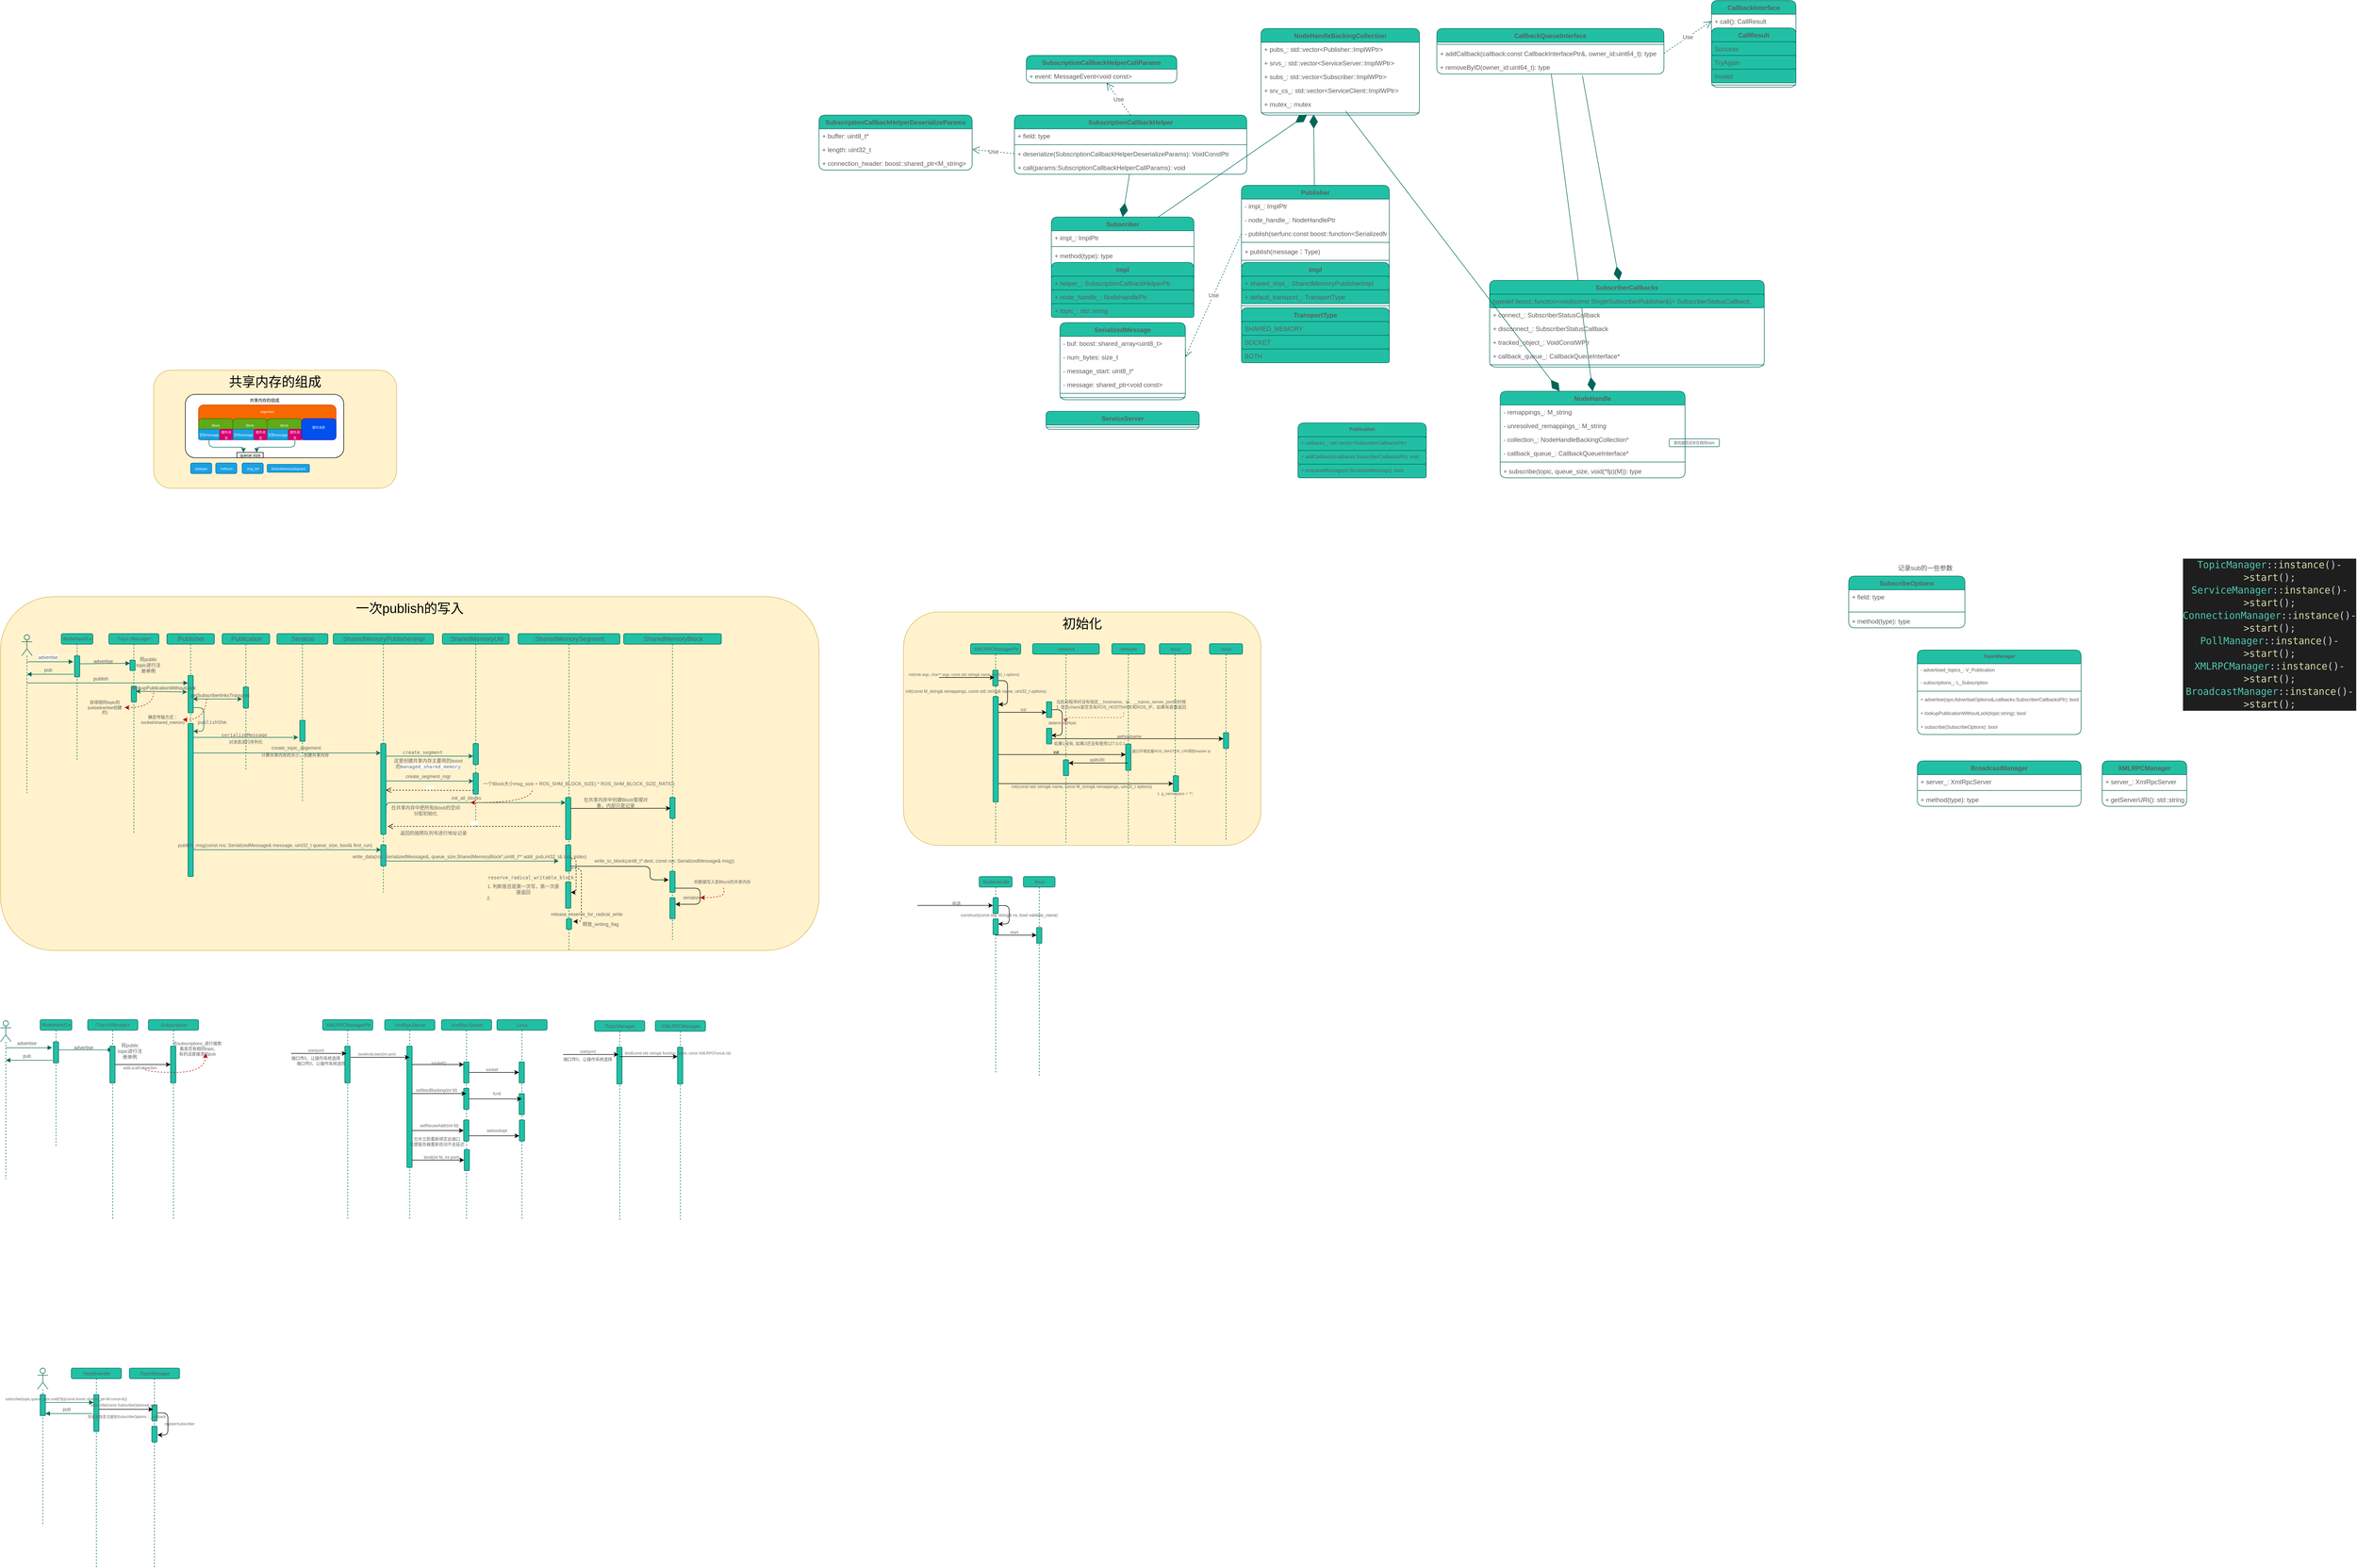 <mxfile version="18.0.2" type="github">
  <diagram id="MToADi66JZhhlWnkmp-e" name="Page-1">
    <mxGraphModel dx="4191" dy="429" grid="1" gridSize="10" guides="1" tooltips="1" connect="1" arrows="1" fold="1" page="1" pageScale="1" pageWidth="827" pageHeight="1169" math="0" shadow="0">
      <root>
        <mxCell id="0" />
        <mxCell id="1" parent="0" />
        <mxCell id="eevFdOWoKw9s9U8n2egH-73" value="初始化" style="rounded=1;whiteSpace=wrap;html=1;labelBackgroundColor=none;fontSize=25;fillColor=#fff2cc;strokeColor=#d6b656;verticalAlign=top;" parent="1" vertex="1">
          <mxGeometry x="-1240" y="1198" width="677" height="442" as="geometry" />
        </mxCell>
        <mxCell id="o8y-r7VUPwrzjbtrSsSG-99" value="将public topic进行注册单例" style="text;html=1;strokeColor=none;fillColor=none;align=center;verticalAlign=middle;whiteSpace=wrap;rounded=1;labelBackgroundColor=none;labelBorderColor=none;fontSize=9;fontColor=#5C5C5C;" parent="1" vertex="1">
          <mxGeometry x="-2730" y="2020" width="50" height="20" as="geometry" />
        </mxCell>
        <mxCell id="o8y-r7VUPwrzjbtrSsSG-22" value="共享内存的组成" style="rounded=1;whiteSpace=wrap;html=1;labelBackgroundColor=none;fontSize=25;fillColor=#fff2cc;strokeColor=#d6b656;verticalAlign=top;" parent="1" vertex="1">
          <mxGeometry x="-2660" y="740" width="460" height="223.75" as="geometry" />
        </mxCell>
        <mxCell id="o8y-r7VUPwrzjbtrSsSG-21" value="一次publish的写入" style="rounded=1;whiteSpace=wrap;html=1;labelBackgroundColor=none;fontSize=25;fillColor=#fff2cc;strokeColor=#d6b656;verticalAlign=top;" parent="1" vertex="1">
          <mxGeometry x="-2950" y="1169" width="1550" height="670" as="geometry" />
        </mxCell>
        <mxCell id="7yC5_w0B2bvMUAVsZm6d-24" value="Publisher" style="swimlane;fontStyle=1;align=center;verticalAlign=top;childLayout=stackLayout;horizontal=1;startSize=26;horizontalStack=0;resizeParent=1;resizeParentMax=0;resizeLast=0;collapsible=1;marginBottom=0;rounded=1;fillColor=#21C0A5;strokeColor=#006658;fontColor=#5C5C5C;" parent="1" vertex="1">
          <mxGeometry x="-600" y="390" width="280" height="336" as="geometry" />
        </mxCell>
        <mxCell id="7yC5_w0B2bvMUAVsZm6d-25" value="- impl_: ImplPtr" style="text;strokeColor=none;fillColor=none;align=left;verticalAlign=top;spacingLeft=4;spacingRight=4;overflow=hidden;rotatable=0;points=[[0,0.5],[1,0.5]];portConstraint=eastwest;rounded=1;fontColor=#5C5C5C;" parent="7yC5_w0B2bvMUAVsZm6d-24" vertex="1">
          <mxGeometry y="26" width="280" height="26" as="geometry" />
        </mxCell>
        <mxCell id="7yC5_w0B2bvMUAVsZm6d-28" value="- node_handle_: NodeHandlePtr" style="text;strokeColor=none;fillColor=none;align=left;verticalAlign=top;spacingLeft=4;spacingRight=4;overflow=hidden;rotatable=0;points=[[0,0.5],[1,0.5]];portConstraint=eastwest;rounded=1;fontColor=#5C5C5C;" parent="7yC5_w0B2bvMUAVsZm6d-24" vertex="1">
          <mxGeometry y="52" width="280" height="26" as="geometry" />
        </mxCell>
        <mxCell id="7yC5_w0B2bvMUAVsZm6d-193" value="- publish(serfunc:const boost::function&lt;SerializedMessage(void)&gt;&amp;,SerializedMessage): NodeHandlePtr" style="text;strokeColor=none;fillColor=none;align=left;verticalAlign=top;spacingLeft=4;spacingRight=4;overflow=hidden;rotatable=0;points=[[0,0.5],[1,0.5]];portConstraint=eastwest;rounded=1;fontColor=#5C5C5C;" parent="7yC5_w0B2bvMUAVsZm6d-24" vertex="1">
          <mxGeometry y="78" width="280" height="26" as="geometry" />
        </mxCell>
        <mxCell id="7yC5_w0B2bvMUAVsZm6d-191" value="" style="line;strokeWidth=1;fillColor=none;align=left;verticalAlign=middle;spacingTop=-1;spacingLeft=3;spacingRight=3;rotatable=0;labelPosition=right;points=[];portConstraint=eastwest;rounded=1;strokeColor=#006658;fontColor=#5C5C5C;" parent="7yC5_w0B2bvMUAVsZm6d-24" vertex="1">
          <mxGeometry y="104" width="280" height="8" as="geometry" />
        </mxCell>
        <mxCell id="7yC5_w0B2bvMUAVsZm6d-189" value="+ publish(message：Type)" style="text;strokeColor=none;fillColor=none;align=left;verticalAlign=top;spacingLeft=4;spacingRight=4;overflow=hidden;rotatable=0;points=[[0,0.5],[1,0.5]];portConstraint=eastwest;rounded=1;fontColor=#5C5C5C;" parent="7yC5_w0B2bvMUAVsZm6d-24" vertex="1">
          <mxGeometry y="112" width="280" height="26" as="geometry" />
        </mxCell>
        <mxCell id="7yC5_w0B2bvMUAVsZm6d-26" value="" style="line;strokeWidth=1;fillColor=none;align=left;verticalAlign=middle;spacingTop=-1;spacingLeft=3;spacingRight=3;rotatable=0;labelPosition=right;points=[];portConstraint=eastwest;rounded=1;strokeColor=#006658;fontColor=#5C5C5C;" parent="7yC5_w0B2bvMUAVsZm6d-24" vertex="1">
          <mxGeometry y="138" width="280" height="8" as="geometry" />
        </mxCell>
        <mxCell id="7yC5_w0B2bvMUAVsZm6d-76" value="Impl" style="swimlane;fontStyle=1;align=center;verticalAlign=top;childLayout=stackLayout;horizontal=1;startSize=26;horizontalStack=0;resizeParent=1;resizeParentMax=0;resizeLast=0;collapsible=1;marginBottom=0;fillColor=#21C0A5;strokeColor=#006658;rounded=1;fontColor=#5C5C5C;" parent="7yC5_w0B2bvMUAVsZm6d-24" vertex="1">
          <mxGeometry y="146" width="280" height="190" as="geometry">
            <mxRectangle x="-590" y="602" width="200" height="26" as="alternateBounds" />
          </mxGeometry>
        </mxCell>
        <mxCell id="7yC5_w0B2bvMUAVsZm6d-77" value="+ shared_impl_: SharedMemoryPublisherImpl" style="text;strokeColor=#006658;fillColor=#21C0A5;align=left;verticalAlign=top;spacingLeft=4;spacingRight=4;overflow=hidden;rotatable=0;points=[[0,0.5],[1,0.5]];portConstraint=eastwest;rounded=1;fontColor=#5C5C5C;" parent="7yC5_w0B2bvMUAVsZm6d-76" vertex="1">
          <mxGeometry y="26" width="280" height="26" as="geometry" />
        </mxCell>
        <mxCell id="7yC5_w0B2bvMUAVsZm6d-80" value="+ default_transport_: TransportType" style="text;strokeColor=#006658;fillColor=#21C0A5;align=left;verticalAlign=top;spacingLeft=4;spacingRight=4;overflow=hidden;rotatable=0;points=[[0,0.5],[1,0.5]];portConstraint=eastwest;rounded=1;fontColor=#5C5C5C;" parent="7yC5_w0B2bvMUAVsZm6d-76" vertex="1">
          <mxGeometry y="52" width="280" height="26" as="geometry" />
        </mxCell>
        <mxCell id="7yC5_w0B2bvMUAVsZm6d-78" value="" style="line;strokeWidth=1;fillColor=none;align=left;verticalAlign=middle;spacingTop=-1;spacingLeft=3;spacingRight=3;rotatable=0;labelPosition=right;points=[];portConstraint=eastwest;rounded=1;strokeColor=#006658;fontColor=#5C5C5C;" parent="7yC5_w0B2bvMUAVsZm6d-76" vertex="1">
          <mxGeometry y="78" width="280" height="8" as="geometry" />
        </mxCell>
        <mxCell id="7yC5_w0B2bvMUAVsZm6d-81" value="TransportType" style="swimlane;fontStyle=1;align=center;verticalAlign=top;childLayout=stackLayout;horizontal=1;startSize=26;horizontalStack=0;resizeParent=1;resizeParentMax=0;resizeLast=0;collapsible=1;marginBottom=0;fillColor=#21C0A5;strokeColor=#006658;rounded=1;fontColor=#5C5C5C;" parent="7yC5_w0B2bvMUAVsZm6d-76" vertex="1">
          <mxGeometry y="86" width="280" height="104" as="geometry">
            <mxRectangle x="-590" y="602" width="200" height="26" as="alternateBounds" />
          </mxGeometry>
        </mxCell>
        <mxCell id="7yC5_w0B2bvMUAVsZm6d-82" value="SHARED_MEMORY" style="text;strokeColor=#006658;fillColor=#21C0A5;align=left;verticalAlign=top;spacingLeft=4;spacingRight=4;overflow=hidden;rotatable=0;points=[[0,0.5],[1,0.5]];portConstraint=eastwest;rounded=1;fontColor=#5C5C5C;" parent="7yC5_w0B2bvMUAVsZm6d-81" vertex="1">
          <mxGeometry y="26" width="280" height="26" as="geometry" />
        </mxCell>
        <mxCell id="7yC5_w0B2bvMUAVsZm6d-85" value="SOCKET" style="text;strokeColor=#006658;fillColor=#21C0A5;align=left;verticalAlign=top;spacingLeft=4;spacingRight=4;overflow=hidden;rotatable=0;points=[[0,0.5],[1,0.5]];portConstraint=eastwest;rounded=1;fontColor=#5C5C5C;" parent="7yC5_w0B2bvMUAVsZm6d-81" vertex="1">
          <mxGeometry y="52" width="280" height="26" as="geometry" />
        </mxCell>
        <mxCell id="7yC5_w0B2bvMUAVsZm6d-83" value="BOTH" style="text;strokeColor=#006658;fillColor=#21C0A5;align=left;verticalAlign=top;spacingLeft=4;spacingRight=4;overflow=hidden;rotatable=0;points=[[0,0.5],[1,0.5]];portConstraint=eastwest;rounded=1;fontColor=#5C5C5C;" parent="7yC5_w0B2bvMUAVsZm6d-81" vertex="1">
          <mxGeometry y="78" width="280" height="26" as="geometry" />
        </mxCell>
        <mxCell id="7yC5_w0B2bvMUAVsZm6d-34" value="CallbackQueueInterface" style="swimlane;fontStyle=1;align=center;verticalAlign=top;childLayout=stackLayout;horizontal=1;startSize=26;horizontalStack=0;resizeParent=1;resizeParentMax=0;resizeLast=0;collapsible=1;marginBottom=0;rounded=1;fillColor=#21C0A5;strokeColor=#006658;fontColor=#5C5C5C;" parent="1" vertex="1">
          <mxGeometry x="-230" y="93" width="430" height="86" as="geometry" />
        </mxCell>
        <mxCell id="7yC5_w0B2bvMUAVsZm6d-36" value="" style="line;strokeWidth=1;fillColor=none;align=left;verticalAlign=middle;spacingTop=-1;spacingLeft=3;spacingRight=3;rotatable=0;labelPosition=right;points=[];portConstraint=eastwest;rounded=1;strokeColor=#006658;fontColor=#5C5C5C;" parent="7yC5_w0B2bvMUAVsZm6d-34" vertex="1">
          <mxGeometry y="26" width="430" height="8" as="geometry" />
        </mxCell>
        <mxCell id="7yC5_w0B2bvMUAVsZm6d-37" value="+ addCallback(callback:const CallbackInterfacePtr&amp;, owner_id:uint64_t): type" style="text;strokeColor=none;fillColor=none;align=left;verticalAlign=top;spacingLeft=4;spacingRight=4;overflow=hidden;rotatable=0;points=[[0,0.5],[1,0.5]];portConstraint=eastwest;rounded=1;fontColor=#5C5C5C;" parent="7yC5_w0B2bvMUAVsZm6d-34" vertex="1">
          <mxGeometry y="34" width="430" height="26" as="geometry" />
        </mxCell>
        <mxCell id="7yC5_w0B2bvMUAVsZm6d-50" value="+ removeByID(owner_id:uint64_t): type" style="text;strokeColor=none;fillColor=none;align=left;verticalAlign=top;spacingLeft=4;spacingRight=4;overflow=hidden;rotatable=0;points=[[0,0.5],[1,0.5]];portConstraint=eastwest;rounded=1;fontColor=#5C5C5C;" parent="7yC5_w0B2bvMUAVsZm6d-34" vertex="1">
          <mxGeometry y="60" width="430" height="26" as="geometry" />
        </mxCell>
        <mxCell id="7yC5_w0B2bvMUAVsZm6d-39" value="CallbackInterface" style="swimlane;fontStyle=1;align=center;verticalAlign=top;childLayout=stackLayout;horizontal=1;startSize=26;horizontalStack=0;resizeParent=1;resizeParentMax=0;resizeLast=0;collapsible=1;marginBottom=0;rounded=1;fillColor=#21C0A5;strokeColor=#006658;fontColor=#5C5C5C;" parent="1" vertex="1">
          <mxGeometry x="290" y="40" width="160" height="164" as="geometry" />
        </mxCell>
        <mxCell id="7yC5_w0B2bvMUAVsZm6d-42" value="+ call(): CallResult" style="text;strokeColor=none;fillColor=none;align=left;verticalAlign=top;spacingLeft=4;spacingRight=4;overflow=hidden;rotatable=0;points=[[0,0.5],[1,0.5]];portConstraint=eastwest;rounded=1;fontColor=#5C5C5C;" parent="7yC5_w0B2bvMUAVsZm6d-39" vertex="1">
          <mxGeometry y="26" width="160" height="26" as="geometry" />
        </mxCell>
        <mxCell id="7yC5_w0B2bvMUAVsZm6d-43" value="CallResult" style="swimlane;fontStyle=1;childLayout=stackLayout;horizontal=1;startSize=26;fillColor=#21C0A5;horizontalStack=0;resizeParent=1;resizeParentMax=0;resizeLast=0;collapsible=1;marginBottom=0;strokeColor=#006658;rounded=1;fontColor=#5C5C5C;" parent="7yC5_w0B2bvMUAVsZm6d-39" vertex="1">
          <mxGeometry y="52" width="160" height="104" as="geometry" />
        </mxCell>
        <mxCell id="7yC5_w0B2bvMUAVsZm6d-44" value="Success" style="text;strokeColor=#006658;fillColor=#21C0A5;align=left;verticalAlign=top;spacingLeft=4;spacingRight=4;overflow=hidden;rotatable=0;points=[[0,0.5],[1,0.5]];portConstraint=eastwest;rounded=1;fontColor=#5C5C5C;" parent="7yC5_w0B2bvMUAVsZm6d-43" vertex="1">
          <mxGeometry y="26" width="160" height="26" as="geometry" />
        </mxCell>
        <mxCell id="7yC5_w0B2bvMUAVsZm6d-45" value="TryAgain" style="text;strokeColor=#006658;fillColor=#21C0A5;align=left;verticalAlign=top;spacingLeft=4;spacingRight=4;overflow=hidden;rotatable=0;points=[[0,0.5],[1,0.5]];portConstraint=eastwest;rounded=1;fontColor=#5C5C5C;" parent="7yC5_w0B2bvMUAVsZm6d-43" vertex="1">
          <mxGeometry y="52" width="160" height="26" as="geometry" />
        </mxCell>
        <mxCell id="7yC5_w0B2bvMUAVsZm6d-46" value="Invalid" style="text;strokeColor=#006658;fillColor=#21C0A5;align=left;verticalAlign=top;spacingLeft=4;spacingRight=4;overflow=hidden;rotatable=0;points=[[0,0.5],[1,0.5]];portConstraint=eastwest;rounded=1;fontColor=#5C5C5C;" parent="7yC5_w0B2bvMUAVsZm6d-43" vertex="1">
          <mxGeometry y="78" width="160" height="26" as="geometry" />
        </mxCell>
        <mxCell id="7yC5_w0B2bvMUAVsZm6d-41" value="" style="line;strokeWidth=1;fillColor=none;align=left;verticalAlign=middle;spacingTop=-1;spacingLeft=3;spacingRight=3;rotatable=0;labelPosition=right;points=[];portConstraint=eastwest;rounded=1;strokeColor=#006658;fontColor=#5C5C5C;" parent="7yC5_w0B2bvMUAVsZm6d-39" vertex="1">
          <mxGeometry y="156" width="160" height="8" as="geometry" />
        </mxCell>
        <mxCell id="7yC5_w0B2bvMUAVsZm6d-49" value="Use" style="endArrow=open;endSize=12;dashed=1;html=1;rounded=1;exitX=1;exitY=0.5;exitDx=0;exitDy=0;entryX=0;entryY=0.5;entryDx=0;entryDy=0;strokeColor=#006658;fontColor=#5C5C5C;" parent="1" source="7yC5_w0B2bvMUAVsZm6d-37" target="7yC5_w0B2bvMUAVsZm6d-42" edge="1">
          <mxGeometry width="160" relative="1" as="geometry">
            <mxPoint x="90" y="310" as="sourcePoint" />
            <mxPoint x="250" y="310" as="targetPoint" />
          </mxGeometry>
        </mxCell>
        <mxCell id="7yC5_w0B2bvMUAVsZm6d-51" value="NodeHandle" style="swimlane;fontStyle=1;align=center;verticalAlign=top;childLayout=stackLayout;horizontal=1;startSize=26;horizontalStack=0;resizeParent=1;resizeParentMax=0;resizeLast=0;collapsible=1;marginBottom=0;rounded=1;fillColor=#21C0A5;strokeColor=#006658;fontColor=#5C5C5C;" parent="1" vertex="1">
          <mxGeometry x="-110" y="780" width="350" height="164" as="geometry" />
        </mxCell>
        <mxCell id="7yC5_w0B2bvMUAVsZm6d-56" value="- remappings_: M_string" style="text;strokeColor=none;fillColor=none;align=left;verticalAlign=top;spacingLeft=4;spacingRight=4;overflow=hidden;rotatable=0;points=[[0,0.5],[1,0.5]];portConstraint=eastwest;rounded=1;fontColor=#5C5C5C;" parent="7yC5_w0B2bvMUAVsZm6d-51" vertex="1">
          <mxGeometry y="26" width="350" height="26" as="geometry" />
        </mxCell>
        <mxCell id="7yC5_w0B2bvMUAVsZm6d-57" value="- unresolved_remappings_: M_string" style="text;strokeColor=none;fillColor=none;align=left;verticalAlign=top;spacingLeft=4;spacingRight=4;overflow=hidden;rotatable=0;points=[[0,0.5],[1,0.5]];portConstraint=eastwest;rounded=1;fontColor=#5C5C5C;" parent="7yC5_w0B2bvMUAVsZm6d-51" vertex="1">
          <mxGeometry y="52" width="350" height="26" as="geometry" />
        </mxCell>
        <mxCell id="7yC5_w0B2bvMUAVsZm6d-58" value="- collection_: NodeHandleBackingCollection*" style="text;strokeColor=none;fillColor=none;align=left;verticalAlign=top;spacingLeft=4;spacingRight=4;overflow=hidden;rotatable=0;points=[[0,0.5],[1,0.5]];portConstraint=eastwest;rounded=1;fontColor=#5C5C5C;" parent="7yC5_w0B2bvMUAVsZm6d-51" vertex="1">
          <mxGeometry y="78" width="350" height="26" as="geometry" />
        </mxCell>
        <mxCell id="7yC5_w0B2bvMUAVsZm6d-59" value="- callback_queue_: CallbackQueueInterface*" style="text;strokeColor=none;fillColor=none;align=left;verticalAlign=top;spacingLeft=4;spacingRight=4;overflow=hidden;rotatable=0;points=[[0,0.5],[1,0.5]];portConstraint=eastwest;rounded=1;fontColor=#5C5C5C;" parent="7yC5_w0B2bvMUAVsZm6d-51" vertex="1">
          <mxGeometry y="104" width="350" height="26" as="geometry" />
        </mxCell>
        <mxCell id="7yC5_w0B2bvMUAVsZm6d-53" value="" style="line;strokeWidth=1;fillColor=none;align=left;verticalAlign=middle;spacingTop=-1;spacingLeft=3;spacingRight=3;rotatable=0;labelPosition=right;points=[];portConstraint=eastwest;rounded=1;strokeColor=#006658;fontColor=#5C5C5C;" parent="7yC5_w0B2bvMUAVsZm6d-51" vertex="1">
          <mxGeometry y="130" width="350" height="8" as="geometry" />
        </mxCell>
        <mxCell id="7yC5_w0B2bvMUAVsZm6d-54" value="+ subscribe(topic, queue_size, void(*fp)(M)): type" style="text;strokeColor=none;fillColor=none;align=left;verticalAlign=top;spacingLeft=4;spacingRight=4;overflow=hidden;rotatable=0;points=[[0,0.5],[1,0.5]];portConstraint=eastwest;rounded=1;fontColor=#5C5C5C;" parent="7yC5_w0B2bvMUAVsZm6d-51" vertex="1">
          <mxGeometry y="138" width="350" height="26" as="geometry" />
        </mxCell>
        <mxCell id="7yC5_w0B2bvMUAVsZm6d-60" value="NodeHandleBackingCollection" style="swimlane;fontStyle=1;align=center;verticalAlign=top;childLayout=stackLayout;horizontal=1;startSize=26;horizontalStack=0;resizeParent=1;resizeParentMax=0;resizeLast=0;collapsible=1;marginBottom=0;rounded=1;fillColor=#21C0A5;strokeColor=#006658;fontColor=#5C5C5C;" parent="1" vertex="1">
          <mxGeometry x="-563" y="93" width="300" height="164" as="geometry" />
        </mxCell>
        <mxCell id="7yC5_w0B2bvMUAVsZm6d-61" value="+ pubs_: std::vector&lt;Publisher::ImplWPtr&gt;" style="text;strokeColor=none;fillColor=none;align=left;verticalAlign=top;spacingLeft=4;spacingRight=4;overflow=hidden;rotatable=0;points=[[0,0.5],[1,0.5]];portConstraint=eastwest;rounded=1;fontColor=#5C5C5C;" parent="7yC5_w0B2bvMUAVsZm6d-60" vertex="1">
          <mxGeometry y="26" width="300" height="26" as="geometry" />
        </mxCell>
        <mxCell id="7yC5_w0B2bvMUAVsZm6d-64" value="+ srvs_: std::vector&lt;ServiceServer::ImplWPtr&gt;" style="text;strokeColor=none;fillColor=none;align=left;verticalAlign=top;spacingLeft=4;spacingRight=4;overflow=hidden;rotatable=0;points=[[0,0.5],[1,0.5]];portConstraint=eastwest;rounded=1;fontColor=#5C5C5C;" parent="7yC5_w0B2bvMUAVsZm6d-60" vertex="1">
          <mxGeometry y="52" width="300" height="26" as="geometry" />
        </mxCell>
        <mxCell id="7yC5_w0B2bvMUAVsZm6d-65" value="+ subs_: std::vector&lt;Subscriber::ImplWPtr&gt;" style="text;strokeColor=none;fillColor=none;align=left;verticalAlign=top;spacingLeft=4;spacingRight=4;overflow=hidden;rotatable=0;points=[[0,0.5],[1,0.5]];portConstraint=eastwest;rounded=1;fontColor=#5C5C5C;" parent="7yC5_w0B2bvMUAVsZm6d-60" vertex="1">
          <mxGeometry y="78" width="300" height="26" as="geometry" />
        </mxCell>
        <mxCell id="7yC5_w0B2bvMUAVsZm6d-66" value="+ srv_cs_: std::vector&lt;ServiceClient::ImplWPtr&gt;" style="text;strokeColor=none;fillColor=none;align=left;verticalAlign=top;spacingLeft=4;spacingRight=4;overflow=hidden;rotatable=0;points=[[0,0.5],[1,0.5]];portConstraint=eastwest;rounded=1;fontColor=#5C5C5C;" parent="7yC5_w0B2bvMUAVsZm6d-60" vertex="1">
          <mxGeometry y="104" width="300" height="26" as="geometry" />
        </mxCell>
        <mxCell id="7yC5_w0B2bvMUAVsZm6d-72" value="+ mutex_: mutex" style="text;strokeColor=none;fillColor=none;align=left;verticalAlign=top;spacingLeft=4;spacingRight=4;overflow=hidden;rotatable=0;points=[[0,0.5],[1,0.5]];portConstraint=eastwest;rounded=1;fontColor=#5C5C5C;" parent="7yC5_w0B2bvMUAVsZm6d-60" vertex="1">
          <mxGeometry y="130" width="300" height="26" as="geometry" />
        </mxCell>
        <mxCell id="7yC5_w0B2bvMUAVsZm6d-62" value="" style="line;strokeWidth=1;fillColor=none;align=left;verticalAlign=middle;spacingTop=-1;spacingLeft=3;spacingRight=3;rotatable=0;labelPosition=right;points=[];portConstraint=eastwest;rounded=1;strokeColor=#006658;fontColor=#5C5C5C;" parent="7yC5_w0B2bvMUAVsZm6d-60" vertex="1">
          <mxGeometry y="156" width="300" height="8" as="geometry" />
        </mxCell>
        <mxCell id="7yC5_w0B2bvMUAVsZm6d-74" value="" style="endArrow=diamondThin;endFill=1;endSize=24;html=1;rounded=1;entryX=0.5;entryY=0;entryDx=0;entryDy=0;strokeColor=#006658;fontColor=#5C5C5C;" parent="1" source="7yC5_w0B2bvMUAVsZm6d-50" target="7yC5_w0B2bvMUAVsZm6d-51" edge="1">
          <mxGeometry width="160" relative="1" as="geometry">
            <mxPoint x="-530" y="310" as="sourcePoint" />
            <mxPoint x="-370" y="310" as="targetPoint" />
          </mxGeometry>
        </mxCell>
        <mxCell id="7yC5_w0B2bvMUAVsZm6d-86" value="SubscriberCallbacks" style="swimlane;fontStyle=1;align=center;verticalAlign=top;childLayout=stackLayout;horizontal=1;startSize=26;horizontalStack=0;resizeParent=1;resizeParentMax=0;resizeLast=0;collapsible=1;marginBottom=0;rounded=1;fillColor=#21C0A5;strokeColor=#006658;fontColor=#5C5C5C;" parent="1" vertex="1">
          <mxGeometry x="-130" y="570" width="520" height="164" as="geometry" />
        </mxCell>
        <mxCell id="7yC5_w0B2bvMUAVsZm6d-87" value="typedef boost::function&lt;void(const SingleSubscriberPublisher&amp;)&gt; SubscriberStatusCallback;" style="text;strokeColor=#006658;fillColor=#21C0A5;align=left;verticalAlign=top;spacingLeft=4;spacingRight=4;overflow=hidden;rotatable=0;points=[[0,0.5],[1,0.5]];portConstraint=eastwest;rounded=1;fontColor=#5C5C5C;" parent="7yC5_w0B2bvMUAVsZm6d-86" vertex="1">
          <mxGeometry y="26" width="520" height="26" as="geometry" />
        </mxCell>
        <mxCell id="7yC5_w0B2bvMUAVsZm6d-92" value="+ connect_: SubscriberStatusCallback" style="text;strokeColor=none;fillColor=none;align=left;verticalAlign=top;spacingLeft=4;spacingRight=4;overflow=hidden;rotatable=0;points=[[0,0.5],[1,0.5]];portConstraint=eastwest;rounded=1;fontColor=#5C5C5C;" parent="7yC5_w0B2bvMUAVsZm6d-86" vertex="1">
          <mxGeometry y="52" width="520" height="26" as="geometry" />
        </mxCell>
        <mxCell id="7yC5_w0B2bvMUAVsZm6d-93" value="+ disconnect_: SubscriberStatusCallback" style="text;strokeColor=none;fillColor=none;align=left;verticalAlign=top;spacingLeft=4;spacingRight=4;overflow=hidden;rotatable=0;points=[[0,0.5],[1,0.5]];portConstraint=eastwest;rounded=1;fontColor=#5C5C5C;" parent="7yC5_w0B2bvMUAVsZm6d-86" vertex="1">
          <mxGeometry y="78" width="520" height="26" as="geometry" />
        </mxCell>
        <mxCell id="7yC5_w0B2bvMUAVsZm6d-94" value="+ tracked_object_: VoidConstWPtr" style="text;strokeColor=none;fillColor=none;align=left;verticalAlign=top;spacingLeft=4;spacingRight=4;overflow=hidden;rotatable=0;points=[[0,0.5],[1,0.5]];portConstraint=eastwest;rounded=1;fontColor=#5C5C5C;" parent="7yC5_w0B2bvMUAVsZm6d-86" vertex="1">
          <mxGeometry y="104" width="520" height="26" as="geometry" />
        </mxCell>
        <mxCell id="7yC5_w0B2bvMUAVsZm6d-96" value="+ callback_queue_: CallbackQueueInterface*" style="text;strokeColor=none;fillColor=none;align=left;verticalAlign=top;spacingLeft=4;spacingRight=4;overflow=hidden;rotatable=0;points=[[0,0.5],[1,0.5]];portConstraint=eastwest;rounded=1;fontColor=#5C5C5C;" parent="7yC5_w0B2bvMUAVsZm6d-86" vertex="1">
          <mxGeometry y="130" width="520" height="26" as="geometry" />
        </mxCell>
        <mxCell id="7yC5_w0B2bvMUAVsZm6d-88" value="" style="line;strokeWidth=1;fillColor=none;align=left;verticalAlign=middle;spacingTop=-1;spacingLeft=3;spacingRight=3;rotatable=0;labelPosition=right;points=[];portConstraint=eastwest;rounded=1;strokeColor=#006658;fontColor=#5C5C5C;" parent="7yC5_w0B2bvMUAVsZm6d-86" vertex="1">
          <mxGeometry y="156" width="520" height="8" as="geometry" />
        </mxCell>
        <mxCell id="7yC5_w0B2bvMUAVsZm6d-97" value="" style="endArrow=diamondThin;endFill=1;endSize=24;html=1;rounded=1;exitX=0.641;exitY=1.115;exitDx=0;exitDy=0;exitPerimeter=0;strokeColor=#006658;fontColor=#5C5C5C;" parent="1" source="7yC5_w0B2bvMUAVsZm6d-50" target="7yC5_w0B2bvMUAVsZm6d-86" edge="1">
          <mxGeometry width="160" relative="1" as="geometry">
            <mxPoint x="-13.711" y="189.0" as="sourcePoint" />
            <mxPoint x="-135" y="370" as="targetPoint" />
          </mxGeometry>
        </mxCell>
        <mxCell id="7yC5_w0B2bvMUAVsZm6d-99" value="ServiceServer" style="swimlane;fontStyle=1;align=center;verticalAlign=top;childLayout=stackLayout;horizontal=1;startSize=26;horizontalStack=0;resizeParent=1;resizeParentMax=0;resizeLast=0;collapsible=1;marginBottom=0;rounded=1;fillColor=#21C0A5;strokeColor=#006658;fontColor=#5C5C5C;" parent="1" vertex="1">
          <mxGeometry x="-970" y="818" width="290" height="34" as="geometry" />
        </mxCell>
        <mxCell id="7yC5_w0B2bvMUAVsZm6d-101" value="" style="line;strokeWidth=1;fillColor=none;align=left;verticalAlign=middle;spacingTop=-1;spacingLeft=3;spacingRight=3;rotatable=0;labelPosition=right;points=[];portConstraint=eastwest;rounded=1;strokeColor=#006658;fontColor=#5C5C5C;" parent="7yC5_w0B2bvMUAVsZm6d-99" vertex="1">
          <mxGeometry y="26" width="290" height="8" as="geometry" />
        </mxCell>
        <mxCell id="7yC5_w0B2bvMUAVsZm6d-112" value="Subscriber" style="swimlane;fontStyle=1;align=center;verticalAlign=top;childLayout=stackLayout;horizontal=1;startSize=26;horizontalStack=0;resizeParent=1;resizeParentMax=0;resizeLast=0;collapsible=1;marginBottom=0;rounded=1;fillColor=#21C0A5;strokeColor=#006658;fontColor=#5C5C5C;" parent="1" vertex="1">
          <mxGeometry x="-960" y="450" width="270" height="190" as="geometry" />
        </mxCell>
        <mxCell id="7yC5_w0B2bvMUAVsZm6d-113" value="+ impl_: ImplPtr" style="text;strokeColor=none;fillColor=none;align=left;verticalAlign=top;spacingLeft=4;spacingRight=4;overflow=hidden;rotatable=0;points=[[0,0.5],[1,0.5]];portConstraint=eastwest;rounded=1;fontColor=#5C5C5C;" parent="7yC5_w0B2bvMUAVsZm6d-112" vertex="1">
          <mxGeometry y="26" width="270" height="26" as="geometry" />
        </mxCell>
        <mxCell id="7yC5_w0B2bvMUAVsZm6d-114" value="" style="line;strokeWidth=1;fillColor=none;align=left;verticalAlign=middle;spacingTop=-1;spacingLeft=3;spacingRight=3;rotatable=0;labelPosition=right;points=[];portConstraint=eastwest;rounded=1;strokeColor=#006658;fontColor=#5C5C5C;" parent="7yC5_w0B2bvMUAVsZm6d-112" vertex="1">
          <mxGeometry y="52" width="270" height="8" as="geometry" />
        </mxCell>
        <mxCell id="7yC5_w0B2bvMUAVsZm6d-115" value="+ method(type): type" style="text;strokeColor=none;fillColor=none;align=left;verticalAlign=top;spacingLeft=4;spacingRight=4;overflow=hidden;rotatable=0;points=[[0,0.5],[1,0.5]];portConstraint=eastwest;rounded=1;fontColor=#5C5C5C;" parent="7yC5_w0B2bvMUAVsZm6d-112" vertex="1">
          <mxGeometry y="60" width="270" height="26" as="geometry" />
        </mxCell>
        <mxCell id="7yC5_w0B2bvMUAVsZm6d-116" value="Impl" style="swimlane;fontStyle=1;align=center;verticalAlign=top;childLayout=stackLayout;horizontal=1;startSize=26;horizontalStack=0;resizeParent=1;resizeParentMax=0;resizeLast=0;collapsible=1;marginBottom=0;fillColor=#21C0A5;strokeColor=#006658;rounded=1;fontColor=#5C5C5C;" parent="7yC5_w0B2bvMUAVsZm6d-112" vertex="1">
          <mxGeometry y="86" width="270" height="104" as="geometry">
            <mxRectangle x="-590" y="602" width="200" height="26" as="alternateBounds" />
          </mxGeometry>
        </mxCell>
        <mxCell id="7yC5_w0B2bvMUAVsZm6d-117" value="+ helper_: SubscriptionCallbackHelperPtr" style="text;strokeColor=#006658;fillColor=#21C0A5;align=left;verticalAlign=top;spacingLeft=4;spacingRight=4;overflow=hidden;rotatable=0;points=[[0,0.5],[1,0.5]];portConstraint=eastwest;rounded=1;fontColor=#5C5C5C;" parent="7yC5_w0B2bvMUAVsZm6d-116" vertex="1">
          <mxGeometry y="26" width="270" height="26" as="geometry" />
        </mxCell>
        <mxCell id="7yC5_w0B2bvMUAVsZm6d-118" value="+ node_handle_: NodeHandlePtr" style="text;strokeColor=#006658;fillColor=#21C0A5;align=left;verticalAlign=top;spacingLeft=4;spacingRight=4;overflow=hidden;rotatable=0;points=[[0,0.5],[1,0.5]];portConstraint=eastwest;rounded=1;fontColor=#5C5C5C;" parent="7yC5_w0B2bvMUAVsZm6d-116" vertex="1">
          <mxGeometry y="52" width="270" height="26" as="geometry" />
        </mxCell>
        <mxCell id="7yC5_w0B2bvMUAVsZm6d-142" value="+ topic_: std::string" style="text;strokeColor=#006658;fillColor=#21C0A5;align=left;verticalAlign=top;spacingLeft=4;spacingRight=4;overflow=hidden;rotatable=0;points=[[0,0.5],[1,0.5]];portConstraint=eastwest;rounded=1;fontColor=#5C5C5C;" parent="7yC5_w0B2bvMUAVsZm6d-116" vertex="1">
          <mxGeometry y="78" width="270" height="26" as="geometry" />
        </mxCell>
        <mxCell id="7yC5_w0B2bvMUAVsZm6d-125" value="SubscriptionCallbackHelper" style="swimlane;fontStyle=1;align=center;verticalAlign=top;childLayout=stackLayout;horizontal=1;startSize=26;horizontalStack=0;resizeParent=1;resizeParentMax=0;resizeLast=0;collapsible=1;marginBottom=0;rounded=1;fillColor=#21C0A5;strokeColor=#006658;fontColor=#5C5C5C;" parent="1" vertex="1">
          <mxGeometry x="-1030" y="257" width="440" height="112" as="geometry" />
        </mxCell>
        <mxCell id="7yC5_w0B2bvMUAVsZm6d-126" value="+ field: type" style="text;strokeColor=none;fillColor=none;align=left;verticalAlign=top;spacingLeft=4;spacingRight=4;overflow=hidden;rotatable=0;points=[[0,0.5],[1,0.5]];portConstraint=eastwest;rounded=1;fontColor=#5C5C5C;" parent="7yC5_w0B2bvMUAVsZm6d-125" vertex="1">
          <mxGeometry y="26" width="440" height="26" as="geometry" />
        </mxCell>
        <mxCell id="7yC5_w0B2bvMUAVsZm6d-127" value="" style="line;strokeWidth=1;fillColor=none;align=left;verticalAlign=middle;spacingTop=-1;spacingLeft=3;spacingRight=3;rotatable=0;labelPosition=right;points=[];portConstraint=eastwest;rounded=1;strokeColor=#006658;fontColor=#5C5C5C;" parent="7yC5_w0B2bvMUAVsZm6d-125" vertex="1">
          <mxGeometry y="52" width="440" height="8" as="geometry" />
        </mxCell>
        <mxCell id="7yC5_w0B2bvMUAVsZm6d-139" value="+ deserialize(SubscriptionCallbackHelperDeserializeParams): VoidConstPtr" style="text;strokeColor=none;fillColor=none;align=left;verticalAlign=top;spacingLeft=4;spacingRight=4;overflow=hidden;rotatable=0;points=[[0,0.5],[1,0.5]];portConstraint=eastwest;rounded=1;fontColor=#5C5C5C;" parent="7yC5_w0B2bvMUAVsZm6d-125" vertex="1">
          <mxGeometry y="60" width="440" height="26" as="geometry" />
        </mxCell>
        <mxCell id="7yC5_w0B2bvMUAVsZm6d-128" value="+ call(params:SubscriptionCallbackHelperCallParams): void" style="text;strokeColor=none;fillColor=none;align=left;verticalAlign=top;spacingLeft=4;spacingRight=4;overflow=hidden;rotatable=0;points=[[0,0.5],[1,0.5]];portConstraint=eastwest;rounded=1;fontColor=#5C5C5C;" parent="7yC5_w0B2bvMUAVsZm6d-125" vertex="1">
          <mxGeometry y="86" width="440" height="26" as="geometry" />
        </mxCell>
        <mxCell id="7yC5_w0B2bvMUAVsZm6d-129" value="SubscriptionCallbackHelperCallParams" style="swimlane;fontStyle=1;align=center;verticalAlign=top;childLayout=stackLayout;horizontal=1;startSize=26;horizontalStack=0;resizeParent=1;resizeParentMax=0;resizeLast=0;collapsible=1;marginBottom=0;rounded=1;fillColor=#21C0A5;strokeColor=#006658;fontColor=#5C5C5C;" parent="1" vertex="1">
          <mxGeometry x="-1007.5" y="144" width="285" height="52" as="geometry" />
        </mxCell>
        <mxCell id="7yC5_w0B2bvMUAVsZm6d-130" value="+ event: MessageEvent&lt;void const&gt;" style="text;strokeColor=none;fillColor=none;align=left;verticalAlign=top;spacingLeft=4;spacingRight=4;overflow=hidden;rotatable=0;points=[[0,0.5],[1,0.5]];portConstraint=eastwest;rounded=1;fontColor=#5C5C5C;" parent="7yC5_w0B2bvMUAVsZm6d-129" vertex="1">
          <mxGeometry y="26" width="285" height="26" as="geometry" />
        </mxCell>
        <mxCell id="7yC5_w0B2bvMUAVsZm6d-133" value="SubscriptionCallbackHelperDeserializeParams" style="swimlane;fontStyle=1;align=center;verticalAlign=top;childLayout=stackLayout;horizontal=1;startSize=26;horizontalStack=0;resizeParent=1;resizeParentMax=0;resizeLast=0;collapsible=1;marginBottom=0;rounded=1;fillColor=#21C0A5;strokeColor=#006658;fontColor=#5C5C5C;" parent="1" vertex="1">
          <mxGeometry x="-1400" y="257" width="290" height="104" as="geometry" />
        </mxCell>
        <mxCell id="7yC5_w0B2bvMUAVsZm6d-134" value="+ buffer: uint8_t*" style="text;strokeColor=none;fillColor=none;align=left;verticalAlign=top;spacingLeft=4;spacingRight=4;overflow=hidden;rotatable=0;points=[[0,0.5],[1,0.5]];portConstraint=eastwest;rounded=1;fontColor=#5C5C5C;" parent="7yC5_w0B2bvMUAVsZm6d-133" vertex="1">
          <mxGeometry y="26" width="290" height="26" as="geometry" />
        </mxCell>
        <mxCell id="7yC5_w0B2bvMUAVsZm6d-137" value="+ length: uint32_t" style="text;strokeColor=none;fillColor=none;align=left;verticalAlign=top;spacingLeft=4;spacingRight=4;overflow=hidden;rotatable=0;points=[[0,0.5],[1,0.5]];portConstraint=eastwest;rounded=1;fontColor=#5C5C5C;" parent="7yC5_w0B2bvMUAVsZm6d-133" vertex="1">
          <mxGeometry y="52" width="290" height="26" as="geometry" />
        </mxCell>
        <mxCell id="7yC5_w0B2bvMUAVsZm6d-138" value="+ connection_header: boost::shared_ptr&lt;M_string&gt;" style="text;strokeColor=none;fillColor=none;align=left;verticalAlign=top;spacingLeft=4;spacingRight=4;overflow=hidden;rotatable=0;points=[[0,0.5],[1,0.5]];portConstraint=eastwest;rounded=1;fontColor=#5C5C5C;" parent="7yC5_w0B2bvMUAVsZm6d-133" vertex="1">
          <mxGeometry y="78" width="290" height="26" as="geometry" />
        </mxCell>
        <mxCell id="7yC5_w0B2bvMUAVsZm6d-140" value="Use" style="endArrow=open;endSize=12;dashed=1;html=1;rounded=1;entryX=1;entryY=0.5;entryDx=0;entryDy=0;exitX=0;exitY=0.5;exitDx=0;exitDy=0;strokeColor=#006658;fontColor=#5C5C5C;" parent="1" source="7yC5_w0B2bvMUAVsZm6d-139" target="7yC5_w0B2bvMUAVsZm6d-137" edge="1">
          <mxGeometry width="160" relative="1" as="geometry">
            <mxPoint x="-1240" y="430" as="sourcePoint" />
            <mxPoint x="-1080" y="430" as="targetPoint" />
          </mxGeometry>
        </mxCell>
        <mxCell id="7yC5_w0B2bvMUAVsZm6d-141" value="Use" style="endArrow=open;endSize=12;dashed=1;html=1;rounded=1;exitX=0.5;exitY=0;exitDx=0;exitDy=0;strokeColor=#006658;fontColor=#5C5C5C;" parent="1" source="7yC5_w0B2bvMUAVsZm6d-125" target="7yC5_w0B2bvMUAVsZm6d-130" edge="1">
          <mxGeometry width="160" relative="1" as="geometry">
            <mxPoint x="-1020" y="340" as="sourcePoint" />
            <mxPoint x="-1120.0" y="332.0" as="targetPoint" />
          </mxGeometry>
        </mxCell>
        <mxCell id="7yC5_w0B2bvMUAVsZm6d-143" value="" style="endArrow=diamondThin;endFill=1;endSize=24;html=1;rounded=1;entryX=0.5;entryY=0;entryDx=0;entryDy=0;strokeColor=#006658;fontColor=#5C5C5C;" parent="1" source="7yC5_w0B2bvMUAVsZm6d-128" target="7yC5_w0B2bvMUAVsZm6d-112" edge="1">
          <mxGeometry width="160" relative="1" as="geometry">
            <mxPoint x="-478" y="267" as="sourcePoint" />
            <mxPoint x="-478.982" y="400" as="targetPoint" />
          </mxGeometry>
        </mxCell>
        <mxCell id="7yC5_w0B2bvMUAVsZm6d-144" value="" style="endArrow=diamondThin;endFill=1;endSize=24;html=1;rounded=1;entryX=0.291;entryY=0.868;entryDx=0;entryDy=0;entryPerimeter=0;exitX=0.75;exitY=0;exitDx=0;exitDy=0;strokeColor=#006658;fontColor=#5C5C5C;" parent="1" source="7yC5_w0B2bvMUAVsZm6d-112" target="7yC5_w0B2bvMUAVsZm6d-62" edge="1">
          <mxGeometry width="160" relative="1" as="geometry">
            <mxPoint x="-802.074" y="379" as="sourcePoint" />
            <mxPoint x="-815" y="460" as="targetPoint" />
          </mxGeometry>
        </mxCell>
        <mxCell id="7yC5_w0B2bvMUAVsZm6d-145" value="" style="endArrow=diamondThin;endFill=1;endSize=24;html=1;rounded=1;entryX=0.332;entryY=0.868;entryDx=0;entryDy=0;entryPerimeter=0;strokeColor=#006658;fontColor=#5C5C5C;" parent="1" source="7yC5_w0B2bvMUAVsZm6d-24" target="7yC5_w0B2bvMUAVsZm6d-62" edge="1">
          <mxGeometry width="160" relative="1" as="geometry">
            <mxPoint x="-747.5" y="460" as="sourcePoint" />
            <mxPoint x="-465.7" y="265.944" as="targetPoint" />
          </mxGeometry>
        </mxCell>
        <mxCell id="7yC5_w0B2bvMUAVsZm6d-148" value="advertise&#xa;" style="verticalAlign=bottom;endArrow=block;entryX=0.032;entryY=0.311;rounded=1;fontSize=9;fontColor=#5C5C5C;startArrow=none;exitX=1.004;exitY=0.202;exitDx=0;exitDy=0;exitPerimeter=0;entryDx=0;entryDy=0;entryPerimeter=0;strokeColor=#006658;labelBackgroundColor=none;" parent="1" target="7yC5_w0B2bvMUAVsZm6d-147" edge="1">
          <mxGeometry x="-0.068" y="-15" relative="1" as="geometry">
            <mxPoint x="-2799.96" y="1296.16" as="sourcePoint" />
            <mxPoint x="-2655" y="1295" as="targetPoint" />
            <mxPoint as="offset" />
          </mxGeometry>
        </mxCell>
        <mxCell id="7yC5_w0B2bvMUAVsZm6d-155" value=":&lt;span style=&quot;font-family: &amp;quot;droid sans mono&amp;quot;, &amp;quot;monospace&amp;quot;, monospace; font-size: 9px;&quot;&gt;&lt;font style=&quot;font-size: 9px;&quot;&gt;NodeHandle&lt;/font&gt;&lt;/span&gt;" style="shape=umlLifeline;perimeter=lifelinePerimeter;whiteSpace=wrap;html=1;container=1;collapsible=0;recursiveResize=0;outlineConnect=0;fontColor=#5C5C5C;fontSize=9;size=20;fillColor=#21C0A5;rounded=1;strokeColor=#006658;" parent="1" vertex="1">
          <mxGeometry x="-2835" y="1239" width="60" height="242" as="geometry" />
        </mxCell>
        <mxCell id="7yC5_w0B2bvMUAVsZm6d-158" value=":&lt;span style=&quot;font-family: &amp;quot;droid sans mono&amp;quot;, &amp;quot;monospace&amp;quot;, monospace; font-size: 9px;&quot;&gt;TopicManager&lt;/span&gt;" style="shape=umlLifeline;perimeter=lifelinePerimeter;whiteSpace=wrap;html=1;container=1;collapsible=0;recursiveResize=0;outlineConnect=0;fontColor=#5C5C5C;fontSize=9;size=20;fillColor=#21C0A5;labelBackgroundColor=none;rounded=1;labelBorderColor=none;strokeColor=#006658;" parent="1" vertex="1">
          <mxGeometry x="-2745" y="1239" width="95" height="377" as="geometry" />
        </mxCell>
        <mxCell id="7yC5_w0B2bvMUAVsZm6d-147" value="" style="html=1;points=[];perimeter=orthogonalPerimeter;rounded=1;fillColor=#21C0A5;strokeColor=#006658;fontColor=#5C5C5C;" parent="7yC5_w0B2bvMUAVsZm6d-158" vertex="1">
          <mxGeometry x="40" y="50" width="10" height="20" as="geometry" />
        </mxCell>
        <mxCell id="pAA4gorCor0sPrXs2YeK-40" value="" style="html=1;points=[];perimeter=orthogonalPerimeter;rounded=1;fillColor=#21C0A5;strokeColor=#006658;fontColor=#5C5C5C;" parent="7yC5_w0B2bvMUAVsZm6d-158" vertex="1">
          <mxGeometry x="42.5" y="99.5" width="10" height="30" as="geometry" />
        </mxCell>
        <mxCell id="7yC5_w0B2bvMUAVsZm6d-159" value="" style="html=1;points=[];perimeter=orthogonalPerimeter;rounded=1;fillColor=#21C0A5;strokeColor=#006658;fontColor=#5C5C5C;" parent="1" vertex="1">
          <mxGeometry x="-2810" y="1281" width="10" height="40" as="geometry" />
        </mxCell>
        <mxCell id="7yC5_w0B2bvMUAVsZm6d-160" value="" style="html=1;verticalAlign=bottom;endArrow=none;entryX=0;entryY=0;rounded=1;fontSize=9;fontColor=#5C5C5C;strokeColor=#006658;" parent="1" source="7yC5_w0B2bvMUAVsZm6d-155" target="7yC5_w0B2bvMUAVsZm6d-159" edge="1">
          <mxGeometry x="-0.068" y="-15" relative="1" as="geometry">
            <mxPoint x="-2804.9" y="1296" as="sourcePoint" />
            <mxPoint x="-2655" y="1296" as="targetPoint" />
            <mxPoint as="offset" />
          </mxGeometry>
        </mxCell>
        <mxCell id="7yC5_w0B2bvMUAVsZm6d-161" value="TopicManager" style="swimlane;fontStyle=1;align=center;verticalAlign=top;childLayout=stackLayout;horizontal=1;startSize=26;horizontalStack=0;resizeParent=1;resizeParentMax=0;resizeLast=0;collapsible=1;marginBottom=0;fontSize=9;fontColor=#5C5C5C;strokeColor=#006658;fillColor=#21C0A5;rounded=1;" parent="1" vertex="1">
          <mxGeometry x="680" y="1270" width="310" height="160" as="geometry" />
        </mxCell>
        <mxCell id="7yC5_w0B2bvMUAVsZm6d-162" value="- advertised_topics_: V_Publication" style="text;strokeColor=none;fillColor=none;align=left;verticalAlign=top;spacingLeft=4;spacingRight=4;overflow=hidden;rotatable=0;points=[[0,0.5],[1,0.5]];portConstraint=eastwest;fontSize=9;fontColor=#5C5C5C;rounded=1;" parent="7yC5_w0B2bvMUAVsZm6d-161" vertex="1">
          <mxGeometry y="26" width="310" height="24" as="geometry" />
        </mxCell>
        <mxCell id="yUTOB7GvGSw9rZSpr5WJ-11" value="- subscriptions_: L_Subscription" style="text;strokeColor=none;fillColor=none;align=left;verticalAlign=top;spacingLeft=4;spacingRight=4;overflow=hidden;rotatable=0;points=[[0,0.5],[1,0.5]];portConstraint=eastwest;fontSize=9;fontColor=#5C5C5C;rounded=1;" parent="7yC5_w0B2bvMUAVsZm6d-161" vertex="1">
          <mxGeometry y="50" width="310" height="24" as="geometry" />
        </mxCell>
        <mxCell id="7yC5_w0B2bvMUAVsZm6d-163" value="" style="line;strokeWidth=1;fillColor=none;align=left;verticalAlign=middle;spacingTop=-1;spacingLeft=3;spacingRight=3;rotatable=0;labelPosition=right;points=[];portConstraint=eastwest;fontSize=9;fontColor=#5C5C5C;rounded=1;strokeColor=#006658;" parent="7yC5_w0B2bvMUAVsZm6d-161" vertex="1">
          <mxGeometry y="74" width="310" height="8" as="geometry" />
        </mxCell>
        <mxCell id="7yC5_w0B2bvMUAVsZm6d-164" value="+ advertise(ops:AdvertiseOptions&amp;,callbacks:SubscriberCallbacksPtr): bool" style="text;strokeColor=none;fillColor=none;align=left;verticalAlign=top;spacingLeft=4;spacingRight=4;overflow=hidden;rotatable=0;points=[[0,0.5],[1,0.5]];portConstraint=eastwest;fontSize=9;fontColor=#5C5C5C;rounded=1;" parent="7yC5_w0B2bvMUAVsZm6d-161" vertex="1">
          <mxGeometry y="82" width="310" height="26" as="geometry" />
        </mxCell>
        <mxCell id="7yC5_w0B2bvMUAVsZm6d-170" value="+ lookupPublicationWithoutLock(topic:string): bool" style="text;strokeColor=none;fillColor=none;align=left;verticalAlign=top;spacingLeft=4;spacingRight=4;overflow=hidden;rotatable=0;points=[[0,0.5],[1,0.5]];portConstraint=eastwest;fontSize=9;fontColor=#5C5C5C;rounded=1;" parent="7yC5_w0B2bvMUAVsZm6d-161" vertex="1">
          <mxGeometry y="108" width="310" height="26" as="geometry" />
        </mxCell>
        <mxCell id="yUTOB7GvGSw9rZSpr5WJ-6" value="+ subscribe(SubscribeOptions): bool" style="text;strokeColor=none;fillColor=none;align=left;verticalAlign=top;spacingLeft=4;spacingRight=4;overflow=hidden;rotatable=0;points=[[0,0.5],[1,0.5]];portConstraint=eastwest;fontSize=9;fontColor=#5C5C5C;rounded=1;" parent="7yC5_w0B2bvMUAVsZm6d-161" vertex="1">
          <mxGeometry y="134" width="310" height="26" as="geometry" />
        </mxCell>
        <mxCell id="7yC5_w0B2bvMUAVsZm6d-165" value="Publication" style="swimlane;fontStyle=1;align=center;verticalAlign=top;childLayout=stackLayout;horizontal=1;startSize=26;horizontalStack=0;resizeParent=1;resizeParentMax=0;resizeLast=0;collapsible=1;marginBottom=0;labelBackgroundColor=none;fontSize=9;fontColor=#5C5C5C;strokeColor=#006658;fillColor=#21C0A5;labelBorderColor=none;gradientDirection=north;rounded=1;" parent="1" vertex="1">
          <mxGeometry x="-493" y="840" width="243" height="104" as="geometry" />
        </mxCell>
        <mxCell id="7yC5_w0B2bvMUAVsZm6d-166" value="+ callbacks_: std::vector&lt;SubscriberCallbacksPtr&gt;" style="text;strokeColor=#006658;fillColor=#21C0A5;align=left;verticalAlign=top;spacingLeft=4;spacingRight=4;overflow=hidden;rotatable=0;points=[[0,0.5],[1,0.5]];portConstraint=eastwest;labelBackgroundColor=none;fontSize=9;fontColor=#5C5C5C;gradientDirection=north;rounded=1;" parent="7yC5_w0B2bvMUAVsZm6d-165" vertex="1">
          <mxGeometry y="26" width="243" height="26" as="geometry" />
        </mxCell>
        <mxCell id="7yC5_w0B2bvMUAVsZm6d-168" value="+ addCallbacks(callbacks:SubscriberCallbacksPtr): void" style="text;strokeColor=#006658;fillColor=#21C0A5;align=left;verticalAlign=top;spacingLeft=4;spacingRight=4;overflow=hidden;rotatable=0;points=[[0,0.5],[1,0.5]];portConstraint=eastwest;labelBackgroundColor=none;fontSize=9;fontColor=#5C5C5C;gradientDirection=north;rounded=1;" parent="7yC5_w0B2bvMUAVsZm6d-165" vertex="1">
          <mxGeometry y="52" width="243" height="26" as="geometry" />
        </mxCell>
        <mxCell id="7yC5_w0B2bvMUAVsZm6d-169" value="+ enqueueMessage(m:SerializedMessage): bool" style="text;strokeColor=#006658;fillColor=#21C0A5;align=left;verticalAlign=top;spacingLeft=4;spacingRight=4;overflow=hidden;rotatable=0;points=[[0,0.5],[1,0.5]];portConstraint=eastwest;labelBackgroundColor=none;fontSize=9;fontColor=#5C5C5C;gradientDirection=north;rounded=1;" parent="7yC5_w0B2bvMUAVsZm6d-165" vertex="1">
          <mxGeometry y="78" width="243" height="26" as="geometry" />
        </mxCell>
        <mxCell id="7yC5_w0B2bvMUAVsZm6d-172" value="查找是否还存在相同topic" style="text;html=1;strokeColor=#006658;fillColor=none;align=center;verticalAlign=middle;whiteSpace=wrap;rounded=1;fontColor=#5C5C5C;direction=south;fontSize=7;" parent="1" vertex="1">
          <mxGeometry x="210" y="870" width="95" height="15" as="geometry" />
        </mxCell>
        <mxCell id="7yC5_w0B2bvMUAVsZm6d-173" value="将public topic进行注册单例" style="text;html=1;strokeColor=none;fillColor=none;align=center;verticalAlign=middle;whiteSpace=wrap;rounded=1;labelBackgroundColor=none;labelBorderColor=none;fontSize=9;fontColor=#5C5C5C;" parent="1" vertex="1">
          <mxGeometry x="-2695" y="1289" width="50" height="20" as="geometry" />
        </mxCell>
        <mxCell id="7yC5_w0B2bvMUAVsZm6d-176" value="" style="endArrow=diamondThin;endFill=1;endSize=24;html=1;rounded=1;strokeColor=#006658;fontColor=#5C5C5C;" parent="1" source="7yC5_w0B2bvMUAVsZm6d-72" target="7yC5_w0B2bvMUAVsZm6d-51" edge="1">
          <mxGeometry width="160" relative="1" as="geometry">
            <mxPoint x="-13.125" y="189.0" as="sourcePoint" />
            <mxPoint x="-95" y="320" as="targetPoint" />
          </mxGeometry>
        </mxCell>
        <mxCell id="7yC5_w0B2bvMUAVsZm6d-182" value=":&lt;span style=&quot;font-size: 12px;&quot;&gt;Publisher&lt;/span&gt;" style="shape=umlLifeline;perimeter=lifelinePerimeter;whiteSpace=wrap;html=1;container=1;collapsible=0;recursiveResize=0;outlineConnect=0;fontColor=#5C5C5C;fontSize=9;size=20;fillColor=#21C0A5;labelBackgroundColor=none;rounded=1;labelBorderColor=none;fontStyle=0;strokeColor=#006658;" parent="1" vertex="1">
          <mxGeometry x="-2635" y="1239" width="90" height="460" as="geometry" />
        </mxCell>
        <mxCell id="pAA4gorCor0sPrXs2YeK-56" value="&lt;div style=&quot;font-family: &amp;quot;droid sans mono&amp;quot;, &amp;quot;monospace&amp;quot;, monospace; font-size: 9px; line-height: 20px;&quot;&gt;&lt;span style=&quot;font-size: 9px;&quot;&gt;publishShm&lt;/span&gt;&lt;/div&gt;" style="edgeStyle=orthogonalEdgeStyle;curved=0;rounded=1;sketch=0;orthogonalLoop=1;jettySize=auto;html=1;fontColor=#666666;endArrow=classic;endFill=1;strokeColor=#006658;fillColor=#21C0A5;labelBackgroundColor=none;verticalAlign=bottom;fontSize=9;" parent="7yC5_w0B2bvMUAVsZm6d-182" source="7yC5_w0B2bvMUAVsZm6d-183" target="pAA4gorCor0sPrXs2YeK-55" edge="1">
          <mxGeometry x="0.407" y="15" relative="1" as="geometry">
            <Array as="points">
              <mxPoint x="70" y="140" />
              <mxPoint x="70" y="185" />
            </Array>
            <mxPoint as="offset" />
          </mxGeometry>
        </mxCell>
        <mxCell id="7yC5_w0B2bvMUAVsZm6d-183" value="" style="html=1;points=[];perimeter=orthogonalPerimeter;rounded=1;fillColor=#21C0A5;strokeColor=#006658;fontColor=#5C5C5C;" parent="7yC5_w0B2bvMUAVsZm6d-182" vertex="1">
          <mxGeometry x="40" y="79" width="10" height="71" as="geometry" />
        </mxCell>
        <mxCell id="pAA4gorCor0sPrXs2YeK-55" value="" style="html=1;points=[];perimeter=orthogonalPerimeter;rounded=1;fillColor=#21C0A5;strokeColor=#006658;fontColor=#5C5C5C;" parent="7yC5_w0B2bvMUAVsZm6d-182" vertex="1">
          <mxGeometry x="40" y="170" width="10" height="290" as="geometry" />
        </mxCell>
        <mxCell id="7yC5_w0B2bvMUAVsZm6d-185" value="" style="shape=umlLifeline;participant=umlActor;perimeter=lifelinePerimeter;whiteSpace=wrap;html=1;container=1;collapsible=0;recursiveResize=0;verticalAlign=top;spacingTop=36;outlineConnect=0;labelBackgroundColor=none;labelBorderColor=none;fontSize=7;fontColor=#5C5C5C;strokeColor=#006658;fillColor=none;rounded=1;" parent="1" vertex="1">
          <mxGeometry x="-2910" y="1241" width="20" height="300" as="geometry" />
        </mxCell>
        <mxCell id="7yC5_w0B2bvMUAVsZm6d-186" value="advertise" style="verticalAlign=bottom;endArrow=block;rounded=1;fontSize=9;fontColor=#5C5C5C;startArrow=none;entryX=-0.226;entryY=0.281;entryDx=0;entryDy=0;entryPerimeter=0;strokeColor=#006658;" parent="1" source="7yC5_w0B2bvMUAVsZm6d-185" target="7yC5_w0B2bvMUAVsZm6d-159" edge="1">
          <mxGeometry x="-0.088" relative="1" as="geometry">
            <mxPoint x="-2913" y="1301.47" as="sourcePoint" />
            <mxPoint x="-2817.72" y="1300.53" as="targetPoint" />
            <mxPoint as="offset" />
          </mxGeometry>
        </mxCell>
        <mxCell id="7yC5_w0B2bvMUAVsZm6d-201" value="SerializedMessage" style="swimlane;fontStyle=1;align=center;verticalAlign=top;childLayout=stackLayout;horizontal=1;startSize=26;horizontalStack=0;resizeParent=1;resizeParentMax=0;resizeLast=0;collapsible=1;marginBottom=0;rounded=1;fillColor=#21C0A5;strokeColor=#006658;fontColor=#5C5C5C;" parent="1" vertex="1">
          <mxGeometry x="-943.75" y="650" width="237.5" height="146" as="geometry" />
        </mxCell>
        <mxCell id="7yC5_w0B2bvMUAVsZm6d-202" value="- buf: boost::shared_array&lt;uint8_t&gt;" style="text;strokeColor=none;fillColor=none;align=left;verticalAlign=top;spacingLeft=4;spacingRight=4;overflow=hidden;rotatable=0;points=[[0,0.5],[1,0.5]];portConstraint=eastwest;rounded=1;fontColor=#5C5C5C;" parent="7yC5_w0B2bvMUAVsZm6d-201" vertex="1">
          <mxGeometry y="26" width="237.5" height="26" as="geometry" />
        </mxCell>
        <mxCell id="7yC5_w0B2bvMUAVsZm6d-216" value="- num_bytes: size_t" style="text;strokeColor=none;fillColor=none;align=left;verticalAlign=top;spacingLeft=4;spacingRight=4;overflow=hidden;rotatable=0;points=[[0,0.5],[1,0.5]];portConstraint=eastwest;rounded=1;fontColor=#5C5C5C;" parent="7yC5_w0B2bvMUAVsZm6d-201" vertex="1">
          <mxGeometry y="52" width="237.5" height="26" as="geometry" />
        </mxCell>
        <mxCell id="7yC5_w0B2bvMUAVsZm6d-203" value="- message_start: uint8_t*" style="text;strokeColor=none;fillColor=none;align=left;verticalAlign=top;spacingLeft=4;spacingRight=4;overflow=hidden;rotatable=0;points=[[0,0.5],[1,0.5]];portConstraint=eastwest;rounded=1;fontColor=#5C5C5C;" parent="7yC5_w0B2bvMUAVsZm6d-201" vertex="1">
          <mxGeometry y="78" width="237.5" height="26" as="geometry" />
        </mxCell>
        <mxCell id="7yC5_w0B2bvMUAVsZm6d-218" value="- message: shared_ptr&lt;void const&gt;" style="text;strokeColor=none;fillColor=none;align=left;verticalAlign=top;spacingLeft=4;spacingRight=4;overflow=hidden;rotatable=0;points=[[0,0.5],[1,0.5]];portConstraint=eastwest;rounded=1;fontColor=#5C5C5C;" parent="7yC5_w0B2bvMUAVsZm6d-201" vertex="1">
          <mxGeometry y="104" width="237.5" height="26" as="geometry" />
        </mxCell>
        <mxCell id="7yC5_w0B2bvMUAVsZm6d-205" value="" style="line;strokeWidth=1;fillColor=none;align=left;verticalAlign=middle;spacingTop=-1;spacingLeft=3;spacingRight=3;rotatable=0;labelPosition=right;points=[];portConstraint=eastwest;rounded=1;strokeColor=#006658;fontColor=#5C5C5C;" parent="7yC5_w0B2bvMUAVsZm6d-201" vertex="1">
          <mxGeometry y="130" width="237.5" height="8" as="geometry" />
        </mxCell>
        <mxCell id="7yC5_w0B2bvMUAVsZm6d-207" value="" style="line;strokeWidth=1;fillColor=none;align=left;verticalAlign=middle;spacingTop=-1;spacingLeft=3;spacingRight=3;rotatable=0;labelPosition=right;points=[];portConstraint=eastwest;rounded=1;strokeColor=#006658;fontColor=#5C5C5C;" parent="7yC5_w0B2bvMUAVsZm6d-201" vertex="1">
          <mxGeometry y="138" width="237.5" height="8" as="geometry" />
        </mxCell>
        <mxCell id="7yC5_w0B2bvMUAVsZm6d-220" value="Use" style="endArrow=open;endSize=12;dashed=1;html=1;rounded=1;exitX=0;exitY=0.5;exitDx=0;exitDy=0;entryX=1;entryY=0.5;entryDx=0;entryDy=0;strokeColor=#006658;fontColor=#5C5C5C;" parent="1" source="7yC5_w0B2bvMUAVsZm6d-193" target="7yC5_w0B2bvMUAVsZm6d-216" edge="1">
          <mxGeometry width="160" relative="1" as="geometry">
            <mxPoint x="-800" y="267" as="sourcePoint" />
            <mxPoint x="-845.338" y="206" as="targetPoint" />
          </mxGeometry>
        </mxCell>
        <mxCell id="yUTOB7GvGSw9rZSpr5WJ-1" value="SubscribeOptions" style="swimlane;fontStyle=1;align=center;verticalAlign=top;childLayout=stackLayout;horizontal=1;startSize=26;horizontalStack=0;resizeParent=1;resizeParentMax=0;resizeLast=0;collapsible=1;marginBottom=0;fillColor=#21C0A5;strokeColor=#006658;fontColor=#5C5C5C;rounded=1;" parent="1" vertex="1">
          <mxGeometry x="550" y="1130" width="220" height="98" as="geometry" />
        </mxCell>
        <mxCell id="yUTOB7GvGSw9rZSpr5WJ-2" value="+ field: type" style="text;strokeColor=none;fillColor=none;align=left;verticalAlign=top;spacingLeft=4;spacingRight=4;overflow=hidden;rotatable=0;points=[[0,0.5],[1,0.5]];portConstraint=eastwest;fontColor=#5C5C5C;rounded=1;" parent="yUTOB7GvGSw9rZSpr5WJ-1" vertex="1">
          <mxGeometry y="26" width="220" height="38" as="geometry" />
        </mxCell>
        <mxCell id="yUTOB7GvGSw9rZSpr5WJ-3" value="" style="line;strokeWidth=1;fillColor=none;align=left;verticalAlign=middle;spacingTop=-1;spacingLeft=3;spacingRight=3;rotatable=0;labelPosition=right;points=[];portConstraint=eastwest;strokeColor=#006658;fontColor=#5C5C5C;rounded=1;" parent="yUTOB7GvGSw9rZSpr5WJ-1" vertex="1">
          <mxGeometry y="64" width="220" height="8" as="geometry" />
        </mxCell>
        <mxCell id="yUTOB7GvGSw9rZSpr5WJ-4" value="+ method(type): type" style="text;strokeColor=none;fillColor=none;align=left;verticalAlign=top;spacingLeft=4;spacingRight=4;overflow=hidden;rotatable=0;points=[[0,0.5],[1,0.5]];portConstraint=eastwest;fontColor=#5C5C5C;rounded=1;" parent="yUTOB7GvGSw9rZSpr5WJ-1" vertex="1">
          <mxGeometry y="72" width="220" height="26" as="geometry" />
        </mxCell>
        <mxCell id="yUTOB7GvGSw9rZSpr5WJ-5" value="记录sub的一些参数" style="text;html=1;strokeColor=none;fillColor=none;align=center;verticalAlign=middle;whiteSpace=wrap;rounded=1;fontColor=#5C5C5C;" parent="1" vertex="1">
          <mxGeometry x="640" y="1100" width="110" height="30" as="geometry" />
        </mxCell>
        <mxCell id="yUTOB7GvGSw9rZSpr5WJ-12" value="BroadcastManager" style="swimlane;fontStyle=1;align=center;verticalAlign=top;childLayout=stackLayout;horizontal=1;startSize=26;horizontalStack=0;resizeParent=1;resizeParentMax=0;resizeLast=0;collapsible=1;marginBottom=0;fillColor=#21C0A5;strokeColor=#006658;fontColor=#5C5C5C;rounded=1;" parent="1" vertex="1">
          <mxGeometry x="680" y="1480" width="310" height="86" as="geometry" />
        </mxCell>
        <mxCell id="yUTOB7GvGSw9rZSpr5WJ-13" value="+ server_: XmlRpcServer" style="text;strokeColor=none;fillColor=none;align=left;verticalAlign=top;spacingLeft=4;spacingRight=4;overflow=hidden;rotatable=0;points=[[0,0.5],[1,0.5]];portConstraint=eastwest;fontColor=#5C5C5C;rounded=1;" parent="yUTOB7GvGSw9rZSpr5WJ-12" vertex="1">
          <mxGeometry y="26" width="310" height="26" as="geometry" />
        </mxCell>
        <mxCell id="yUTOB7GvGSw9rZSpr5WJ-14" value="" style="line;strokeWidth=1;fillColor=none;align=left;verticalAlign=middle;spacingTop=-1;spacingLeft=3;spacingRight=3;rotatable=0;labelPosition=right;points=[];portConstraint=eastwest;strokeColor=#006658;fontColor=#5C5C5C;rounded=1;" parent="yUTOB7GvGSw9rZSpr5WJ-12" vertex="1">
          <mxGeometry y="52" width="310" height="8" as="geometry" />
        </mxCell>
        <mxCell id="yUTOB7GvGSw9rZSpr5WJ-15" value="+ method(type): type" style="text;strokeColor=none;fillColor=none;align=left;verticalAlign=top;spacingLeft=4;spacingRight=4;overflow=hidden;rotatable=0;points=[[0,0.5],[1,0.5]];portConstraint=eastwest;fontColor=#5C5C5C;rounded=1;" parent="yUTOB7GvGSw9rZSpr5WJ-12" vertex="1">
          <mxGeometry y="60" width="310" height="26" as="geometry" />
        </mxCell>
        <mxCell id="yUTOB7GvGSw9rZSpr5WJ-16" value="XMLRPCManager" style="swimlane;fontStyle=1;align=center;verticalAlign=top;childLayout=stackLayout;horizontal=1;startSize=26;horizontalStack=0;resizeParent=1;resizeParentMax=0;resizeLast=0;collapsible=1;marginBottom=0;fillColor=#21C0A5;strokeColor=#006658;fontColor=#5C5C5C;rounded=1;" parent="1" vertex="1">
          <mxGeometry x="1030" y="1480" width="160" height="86" as="geometry" />
        </mxCell>
        <mxCell id="yUTOB7GvGSw9rZSpr5WJ-17" value="+ server_: XmlRpcServer" style="text;strokeColor=none;fillColor=none;align=left;verticalAlign=top;spacingLeft=4;spacingRight=4;overflow=hidden;rotatable=0;points=[[0,0.5],[1,0.5]];portConstraint=eastwest;fontColor=#5C5C5C;rounded=1;" parent="yUTOB7GvGSw9rZSpr5WJ-16" vertex="1">
          <mxGeometry y="26" width="160" height="26" as="geometry" />
        </mxCell>
        <mxCell id="yUTOB7GvGSw9rZSpr5WJ-18" value="" style="line;strokeWidth=1;fillColor=none;align=left;verticalAlign=middle;spacingTop=-1;spacingLeft=3;spacingRight=3;rotatable=0;labelPosition=right;points=[];portConstraint=eastwest;strokeColor=#006658;fontColor=#5C5C5C;rounded=1;" parent="yUTOB7GvGSw9rZSpr5WJ-16" vertex="1">
          <mxGeometry y="52" width="160" height="8" as="geometry" />
        </mxCell>
        <mxCell id="yUTOB7GvGSw9rZSpr5WJ-19" value="+ getServerURI(): std::string" style="text;strokeColor=none;fillColor=none;align=left;verticalAlign=top;spacingLeft=4;spacingRight=4;overflow=hidden;rotatable=0;points=[[0,0.5],[1,0.5]];portConstraint=eastwest;fontColor=#5C5C5C;rounded=1;" parent="yUTOB7GvGSw9rZSpr5WJ-16" vertex="1">
          <mxGeometry y="60" width="160" height="26" as="geometry" />
        </mxCell>
        <mxCell id="yUTOB7GvGSw9rZSpr5WJ-20" value="&lt;div style=&quot;color: rgb(212 , 212 , 212) ; background-color: rgb(30 , 30 , 30) ; font-family: &amp;#34;droid sans mono&amp;#34; , &amp;#34;monospace&amp;#34; , monospace ; font-size: 18.2px ; line-height: 24px&quot;&gt;&lt;div&gt;  &lt;span style=&quot;color: #4ec9b0&quot;&gt;TopicManager&lt;/span&gt;::&lt;span style=&quot;color: #dcdcaa&quot;&gt;instance&lt;/span&gt;()&lt;span style=&quot;color: #dcdcaa&quot;&gt;-&amp;gt;&lt;/span&gt;&lt;span style=&quot;color: #dcdcaa&quot;&gt;start&lt;/span&gt;();&lt;/div&gt;&lt;div&gt;  &lt;span style=&quot;color: #4ec9b0&quot;&gt;ServiceManager&lt;/span&gt;::&lt;span style=&quot;color: #dcdcaa&quot;&gt;instance&lt;/span&gt;()&lt;span style=&quot;color: #dcdcaa&quot;&gt;-&amp;gt;&lt;/span&gt;&lt;span style=&quot;color: #dcdcaa&quot;&gt;start&lt;/span&gt;();&lt;/div&gt;&lt;div&gt;  &lt;span style=&quot;color: #4ec9b0&quot;&gt;ConnectionManager&lt;/span&gt;::&lt;span style=&quot;color: #dcdcaa&quot;&gt;instance&lt;/span&gt;()&lt;span style=&quot;color: #dcdcaa&quot;&gt;-&amp;gt;&lt;/span&gt;&lt;span style=&quot;color: #dcdcaa&quot;&gt;start&lt;/span&gt;();&lt;/div&gt;&lt;div&gt;  &lt;span style=&quot;color: #4ec9b0&quot;&gt;PollManager&lt;/span&gt;::&lt;span style=&quot;color: #dcdcaa&quot;&gt;instance&lt;/span&gt;()&lt;span style=&quot;color: #dcdcaa&quot;&gt;-&amp;gt;&lt;/span&gt;&lt;span style=&quot;color: #dcdcaa&quot;&gt;start&lt;/span&gt;();&lt;/div&gt;&lt;div&gt;  &lt;span style=&quot;color: #4ec9b0&quot;&gt;XMLRPCManager&lt;/span&gt;::&lt;span style=&quot;color: #dcdcaa&quot;&gt;instance&lt;/span&gt;()&lt;span style=&quot;color: #dcdcaa&quot;&gt;-&amp;gt;&lt;/span&gt;&lt;span style=&quot;color: #dcdcaa&quot;&gt;start&lt;/span&gt;();&lt;/div&gt;&lt;div&gt;  &lt;span style=&quot;color: #4ec9b0&quot;&gt;BroadcastManager&lt;/span&gt;::&lt;span style=&quot;color: #dcdcaa&quot;&gt;instance&lt;/span&gt;()-&amp;gt;&lt;span style=&quot;color: #dcdcaa&quot;&gt;start&lt;/span&gt;();&lt;/div&gt;&lt;/div&gt;" style="text;html=1;strokeColor=none;fillColor=none;align=center;verticalAlign=middle;whiteSpace=wrap;rounded=1;fontColor=#5C5C5C;" parent="1" vertex="1">
          <mxGeometry x="1214" y="1140" width="266" height="200" as="geometry" />
        </mxCell>
        <mxCell id="pAA4gorCor0sPrXs2YeK-26" value=":&lt;span style=&quot;font-size: 12px;&quot;&gt;SharedMemoryPublisherImpl&lt;/span&gt;" style="shape=umlLifeline;perimeter=lifelinePerimeter;html=1;container=1;collapsible=0;recursiveResize=0;outlineConnect=0;fontColor=#5C5C5C;fontSize=9;size=20;fillColor=#21C0A5;labelBackgroundColor=none;rounded=1;labelBorderColor=none;fontStyle=0;align=center;whiteSpace=wrap;strokeColor=#006658;" parent="1" vertex="1">
          <mxGeometry x="-2320" y="1239" width="190" height="490" as="geometry" />
        </mxCell>
        <mxCell id="pAA4gorCor0sPrXs2YeK-66" value="" style="html=1;points=[];perimeter=orthogonalPerimeter;rounded=1;fillColor=#21C0A5;strokeColor=#006658;fontColor=#5C5C5C;" parent="pAA4gorCor0sPrXs2YeK-26" vertex="1">
          <mxGeometry x="90" y="208" width="10" height="172" as="geometry" />
        </mxCell>
        <mxCell id="pAA4gorCor0sPrXs2YeK-127" value="" style="html=1;points=[];perimeter=orthogonalPerimeter;rounded=1;fillColor=#21C0A5;strokeColor=#006658;fontColor=#5C5C5C;" parent="pAA4gorCor0sPrXs2YeK-26" vertex="1">
          <mxGeometry x="90.0" y="400" width="10" height="40" as="geometry" />
        </mxCell>
        <mxCell id="pAA4gorCor0sPrXs2YeK-36" value="pub" style="verticalAlign=bottom;endArrow=block;rounded=1;fontSize=9;fontColor=#5C5C5C;startArrow=none;exitX=-0.18;exitY=0.873;exitDx=0;exitDy=0;exitPerimeter=0;strokeColor=#006658;labelBackgroundColor=none;" parent="1" source="7yC5_w0B2bvMUAVsZm6d-159" target="7yC5_w0B2bvMUAVsZm6d-185" edge="1">
          <mxGeometry x="0.093" relative="1" as="geometry">
            <mxPoint x="-2789.96" y="1306.16" as="sourcePoint" />
            <mxPoint x="-2694.68" y="1305.22" as="targetPoint" />
            <mxPoint as="offset" />
          </mxGeometry>
        </mxCell>
        <mxCell id="pAA4gorCor0sPrXs2YeK-38" value="publish" style="verticalAlign=bottom;endArrow=block;rounded=1;fontSize=9;fontColor=#5C5C5C;startArrow=none;entryX=0;entryY=0.203;entryDx=0;entryDy=0;entryPerimeter=0;strokeColor=#006658;labelBackgroundColor=none;" parent="1" source="7yC5_w0B2bvMUAVsZm6d-185" target="7yC5_w0B2bvMUAVsZm6d-183" edge="1">
          <mxGeometry x="-0.082" relative="1" as="geometry">
            <mxPoint x="-2897.74" y="1362.75" as="sourcePoint" />
            <mxPoint x="-2810" y="1362.75" as="targetPoint" />
            <mxPoint as="offset" />
          </mxGeometry>
        </mxCell>
        <mxCell id="pAA4gorCor0sPrXs2YeK-43" value="lookupPublicationWithoutLock" style="verticalAlign=bottom;endArrow=classic;rounded=1;fontSize=9;fontColor=#5C5C5C;startArrow=classic;exitX=0.88;exitY=0.323;exitDx=0;exitDy=0;exitPerimeter=0;strokeColor=#006658;labelBackgroundColor=none;startFill=1;endFill=1;entryX=-0.16;entryY=0.444;entryDx=0;entryDy=0;entryPerimeter=0;" parent="1" source="pAA4gorCor0sPrXs2YeK-40" target="7yC5_w0B2bvMUAVsZm6d-183" edge="1">
          <mxGeometry x="0.106" y="-1" relative="1" as="geometry">
            <mxPoint x="-2695" y="1349.94" as="sourcePoint" />
            <mxPoint x="-2600" y="1365" as="targetPoint" />
            <mxPoint as="offset" />
          </mxGeometry>
        </mxCell>
        <mxCell id="pAA4gorCor0sPrXs2YeK-47" style="edgeStyle=orthogonalEdgeStyle;sketch=0;orthogonalLoop=1;jettySize=auto;html=1;fontColor=#5C5C5C;startArrow=classic;startFill=1;endArrow=none;endFill=0;strokeColor=#B20000;fillColor=#e51400;curved=1;dashed=1;rounded=1;" parent="1" source="pAA4gorCor0sPrXs2YeK-45" edge="1">
          <mxGeometry relative="1" as="geometry">
            <mxPoint x="-2660" y="1349" as="targetPoint" />
          </mxGeometry>
        </mxCell>
        <mxCell id="pAA4gorCor0sPrXs2YeK-45" value="获得相同topic的pub(advertise&lt;span&gt;创建的)&lt;/span&gt;" style="text;html=1;strokeColor=none;fillColor=none;align=center;verticalAlign=middle;whiteSpace=wrap;rounded=1;labelBackgroundColor=none;labelBorderColor=none;fontSize=8;fontColor=#5C5C5C;" parent="1" vertex="1">
          <mxGeometry x="-2790" y="1369" width="75" height="20" as="geometry" />
        </mxCell>
        <mxCell id="pAA4gorCor0sPrXs2YeK-48" value="&lt;span style=&quot;color: rgb(92 , 92 , 92)&quot;&gt;:&lt;/span&gt;&lt;span style=&quot;color: rgb(92 , 92 , 92) ; font-size: 12px&quot;&gt;Publication&lt;/span&gt;" style="shape=umlLifeline;perimeter=lifelinePerimeter;container=1;collapsible=0;recursiveResize=0;outlineConnect=0;fontColor=default;fontSize=9;size=20;fillColor=#21C0A5;labelBackgroundColor=none;rounded=1;labelBorderColor=none;fontStyle=0;strokeColor=#006658;whiteSpace=wrap;html=1;" parent="1" vertex="1">
          <mxGeometry x="-2530.31" y="1239" width="90" height="260" as="geometry" />
        </mxCell>
        <mxCell id="pAA4gorCor0sPrXs2YeK-49" value="" style="html=1;points=[];perimeter=orthogonalPerimeter;rounded=1;fillColor=#21C0A5;strokeColor=#006658;fontColor=#5C5C5C;" parent="pAA4gorCor0sPrXs2YeK-48" vertex="1">
          <mxGeometry x="40" y="101" width="10" height="40" as="geometry" />
        </mxCell>
        <mxCell id="pAA4gorCor0sPrXs2YeK-59" value="对消息进行序列化" style="text;html=1;strokeColor=none;fillColor=none;align=center;verticalAlign=middle;whiteSpace=wrap;rounded=1;labelBackgroundColor=none;labelBorderColor=none;fontSize=8;fontColor=#5C5C5C;" parent="pAA4gorCor0sPrXs2YeK-48" vertex="1">
          <mxGeometry x="7.5" y="198" width="75" height="14" as="geometry" />
        </mxCell>
        <mxCell id="pAA4gorCor0sPrXs2YeK-50" value="getSubscriberlinksTransport" style="verticalAlign=bottom;endArrow=classic;rounded=1;fontSize=9;fontColor=#5C5C5C;startArrow=classic;exitX=0.92;exitY=0.63;exitDx=0;exitDy=0;exitPerimeter=0;strokeColor=#006658;labelBackgroundColor=none;startFill=1;endFill=1;entryX=-0.229;entryY=0.572;entryDx=0;entryDy=0;entryPerimeter=0;" parent="1" source="7yC5_w0B2bvMUAVsZm6d-183" target="pAA4gorCor0sPrXs2YeK-49" edge="1">
          <mxGeometry x="0.106" y="-1" relative="1" as="geometry">
            <mxPoint x="-2560" y="1362.58" as="sourcePoint" />
            <mxPoint x="-2460.4" y="1363.414" as="targetPoint" />
            <mxPoint as="offset" />
          </mxGeometry>
        </mxCell>
        <mxCell id="pAA4gorCor0sPrXs2YeK-52" value="确定传输方式：socket/shared_memory" style="text;html=1;strokeColor=none;fillColor=none;align=center;verticalAlign=middle;whiteSpace=wrap;rounded=1;labelBackgroundColor=none;labelBorderColor=none;fontSize=8;fontColor=#5C5C5C;" parent="1" vertex="1">
          <mxGeometry x="-2680" y="1395" width="75" height="14" as="geometry" />
        </mxCell>
        <mxCell id="pAA4gorCor0sPrXs2YeK-53" style="edgeStyle=orthogonalEdgeStyle;sketch=0;orthogonalLoop=1;jettySize=auto;html=1;fontColor=#5C5C5C;startArrow=classic;startFill=1;endArrow=none;endFill=0;strokeColor=#B20000;fillColor=#e51400;curved=1;dashed=1;exitX=1;exitY=0.5;exitDx=0;exitDy=0;rounded=1;" parent="1" source="pAA4gorCor0sPrXs2YeK-52" edge="1">
          <mxGeometry relative="1" as="geometry">
            <mxPoint x="-2560" y="1359" as="targetPoint" />
            <mxPoint x="-2705" y="1389" as="sourcePoint" />
          </mxGeometry>
        </mxCell>
        <mxCell id="pAA4gorCor0sPrXs2YeK-60" value="&lt;span style=&quot;color: rgb(92 , 92 , 92)&quot;&gt;:&lt;span style=&quot;font-size: 12px&quot;&gt;Seralize&lt;/span&gt;&lt;/span&gt;" style="shape=umlLifeline;perimeter=lifelinePerimeter;container=1;collapsible=0;recursiveResize=0;outlineConnect=0;fontColor=default;fontSize=9;size=20;fillColor=#21C0A5;labelBackgroundColor=none;rounded=1;labelBorderColor=none;fontStyle=0;strokeColor=#006658;whiteSpace=wrap;html=1;" parent="1" vertex="1">
          <mxGeometry x="-2426.56" y="1239" width="96.56" height="320" as="geometry" />
        </mxCell>
        <mxCell id="pAA4gorCor0sPrXs2YeK-61" value="" style="html=1;points=[];perimeter=orthogonalPerimeter;rounded=1;fillColor=#21C0A5;strokeColor=#006658;fontColor=#5C5C5C;" parent="pAA4gorCor0sPrXs2YeK-60" vertex="1">
          <mxGeometry x="43.28" y="164" width="10" height="40" as="geometry" />
        </mxCell>
        <mxCell id="pAA4gorCor0sPrXs2YeK-123" value="计算共享内存的大小，创建共享内存" style="text;html=1;strokeColor=none;fillColor=none;align=left;verticalAlign=top;whiteSpace=wrap;rounded=1;labelBackgroundColor=none;labelBorderColor=none;fontSize=8;fontColor=#5C5C5C;horizontal=1;" parent="pAA4gorCor0sPrXs2YeK-60" vertex="1">
          <mxGeometry x="-31.72" y="219" width="153.44" height="20" as="geometry" />
        </mxCell>
        <mxCell id="pAA4gorCor0sPrXs2YeK-64" style="edgeStyle=orthogonalEdgeStyle;curved=0;rounded=1;sketch=0;orthogonalLoop=1;jettySize=auto;html=1;entryX=-0.284;entryY=0.812;entryDx=0;entryDy=0;entryPerimeter=0;labelBackgroundColor=none;fontSize=9;fontColor=#666666;endArrow=classic;endFill=1;strokeColor=#006658;fillColor=#21C0A5;" parent="1" source="pAA4gorCor0sPrXs2YeK-55" target="pAA4gorCor0sPrXs2YeK-61" edge="1">
          <mxGeometry relative="1" as="geometry">
            <Array as="points">
              <mxPoint x="-2486" y="1435" />
            </Array>
          </mxGeometry>
        </mxCell>
        <mxCell id="pAA4gorCor0sPrXs2YeK-65" value="&lt;div style=&quot;font-family: &amp;#34;droid sans mono&amp;#34; , &amp;#34;monospace&amp;#34; , monospace ; line-height: 20px&quot;&gt;&lt;font style=&quot;font-size: 9px&quot;&gt;serializeMessage&lt;/font&gt;&lt;/div&gt;" style="edgeLabel;html=1;align=center;verticalAlign=bottom;resizable=0;points=[];fontSize=9;fontColor=#666666;labelBackgroundColor=none;rounded=1;" parent="pAA4gorCor0sPrXs2YeK-64" vertex="1" connectable="0">
          <mxGeometry x="-0.135" relative="1" as="geometry">
            <mxPoint x="10" y="7" as="offset" />
          </mxGeometry>
        </mxCell>
        <mxCell id="pAA4gorCor0sPrXs2YeK-67" value="create_topic_segement" style="edgeStyle=orthogonalEdgeStyle;curved=0;rounded=1;sketch=0;orthogonalLoop=1;jettySize=auto;labelBackgroundColor=none;fontSize=9;fontColor=#666666;endArrow=classic;endFill=1;strokeColor=#006658;fillColor=#21C0A5;" parent="1" source="pAA4gorCor0sPrXs2YeK-55" edge="1">
          <mxGeometry x="0.099" y="10" relative="1" as="geometry">
            <mxPoint x="-2230" y="1465" as="targetPoint" />
            <Array as="points">
              <mxPoint x="-2232" y="1465" />
            </Array>
            <mxPoint as="offset" />
          </mxGeometry>
        </mxCell>
        <mxCell id="pAA4gorCor0sPrXs2YeK-68" value=":SharedMemoryUtil" style="shape=umlLifeline;perimeter=lifelinePerimeter;container=1;collapsible=0;recursiveResize=0;outlineConnect=0;fontColor=#5C5C5C;fontSize=12;size=20;fillColor=#21C0A5;labelBackgroundColor=none;rounded=1;labelBorderColor=none;fontStyle=0;align=center;whiteSpace=wrap;strokeColor=#006658;" parent="1" vertex="1">
          <mxGeometry x="-2113.28" y="1239" width="126.56" height="368" as="geometry" />
        </mxCell>
        <mxCell id="pAA4gorCor0sPrXs2YeK-70" value="" style="html=1;points=[];perimeter=orthogonalPerimeter;rounded=1;fillColor=#21C0A5;strokeColor=#006658;fontColor=#5C5C5C;" parent="pAA4gorCor0sPrXs2YeK-68" vertex="1">
          <mxGeometry x="58.28" y="208" width="10" height="40" as="geometry" />
        </mxCell>
        <mxCell id="pAA4gorCor0sPrXs2YeK-130" value="" style="html=1;points=[];perimeter=orthogonalPerimeter;rounded=1;fillColor=#21C0A5;strokeColor=#006658;fontColor=#5C5C5C;" parent="pAA4gorCor0sPrXs2YeK-68" vertex="1">
          <mxGeometry x="58.28" y="264" width="10" height="40" as="geometry" />
        </mxCell>
        <mxCell id="pAA4gorCor0sPrXs2YeK-106" value="共享内存的组成" style="rounded=1;whiteSpace=wrap;html=1;labelBackgroundColor=none;fontFamily=Helvetica;fontSize=8;fontColor=#000000;strokeColor=default;fillColor=default;verticalAlign=top;" parent="1" vertex="1">
          <mxGeometry x="-2600" y="785.87" width="300" height="120" as="geometry" />
        </mxCell>
        <mxCell id="pAA4gorCor0sPrXs2YeK-107" value="&lt;span style=&quot;&quot;&gt;&lt;font color=&quot;#ffffff&quot; style=&quot;font-size: 6px&quot;&gt;segement&lt;/font&gt;&lt;br style=&quot;font-size: 9px&quot;&gt;&lt;/span&gt;" style="rounded=1;whiteSpace=wrap;html=1;fillColor=#fa6800;fontColor=#000000;strokeColor=#C73500;fontSize=9;verticalAlign=top;align=center;horizontal=1;" parent="1" vertex="1">
          <mxGeometry x="-2575" y="805.87" width="260.31" height="66" as="geometry" />
        </mxCell>
        <mxCell id="pAA4gorCor0sPrXs2YeK-108" value="&lt;span style=&quot;text-align: left&quot;&gt;&lt;font style=&quot;font-size: 6px&quot;&gt;Block&lt;/font&gt;&lt;br style=&quot;font-size: 9px&quot;&gt;&lt;/span&gt;" style="rounded=1;whiteSpace=wrap;html=1;fillColor=#60a917;fontColor=#ffffff;strokeColor=#2D7600;fontSize=9;verticalAlign=top;" parent="1" vertex="1">
          <mxGeometry x="-2575" y="831.87" width="65" height="40" as="geometry" />
        </mxCell>
        <mxCell id="pAA4gorCor0sPrXs2YeK-109" style="edgeStyle=orthogonalEdgeStyle;curved=0;rounded=1;sketch=0;orthogonalLoop=1;jettySize=auto;html=0;labelBackgroundColor=none;fontFamily=Helvetica;fontSize=5;fontColor=#FFFFFF;endArrow=classic;endFill=1;strokeColor=#006658;fillColor=#21C0A5;entryX=0.25;entryY=0;entryDx=0;entryDy=0;" parent="1" source="pAA4gorCor0sPrXs2YeK-110" target="pAA4gorCor0sPrXs2YeK-119" edge="1">
          <mxGeometry relative="1" as="geometry">
            <mxPoint x="-2555" y="925.87" as="targetPoint" />
            <Array as="points">
              <mxPoint x="-2554.69" y="885.87" />
              <mxPoint x="-2489.69" y="885.87" />
            </Array>
          </mxGeometry>
        </mxCell>
        <mxCell id="pAA4gorCor0sPrXs2YeK-110" value="&lt;span style=&quot;text-align: left&quot;&gt;&lt;span style=&quot;font-size: 6px&quot;&gt;实际message&lt;/span&gt;&lt;br style=&quot;font-size: 9px&quot;&gt;&lt;/span&gt;" style="rounded=1;whiteSpace=wrap;html=1;fillColor=#1ba1e2;fontColor=#ffffff;strokeColor=#006EAF;fontSize=9;" parent="1" vertex="1">
          <mxGeometry x="-2575" y="851.87" width="40" height="20" as="geometry" />
        </mxCell>
        <mxCell id="pAA4gorCor0sPrXs2YeK-111" value="&lt;span style=&quot;text-align: left&quot;&gt;&lt;span style=&quot;font-size: 6px&quot;&gt;额外消息&lt;/span&gt;&lt;br style=&quot;font-size: 9px&quot;&gt;&lt;/span&gt;" style="rounded=1;whiteSpace=wrap;html=1;fillColor=#d80073;fontColor=#ffffff;strokeColor=#A50040;fontSize=9;" parent="1" vertex="1">
          <mxGeometry x="-2535" y="851.87" width="25" height="20" as="geometry" />
        </mxCell>
        <mxCell id="pAA4gorCor0sPrXs2YeK-112" value="&lt;span style=&quot;text-align: left&quot;&gt;&lt;font style=&quot;font-size: 6px&quot;&gt;Block&lt;/font&gt;&lt;br style=&quot;font-size: 9px&quot;&gt;&lt;/span&gt;" style="rounded=1;whiteSpace=wrap;html=1;fillColor=#60a917;fontColor=#ffffff;strokeColor=#2D7600;fontSize=9;verticalAlign=top;" parent="1" vertex="1">
          <mxGeometry x="-2510" y="831.87" width="65" height="40" as="geometry" />
        </mxCell>
        <mxCell id="pAA4gorCor0sPrXs2YeK-113" value="&lt;span style=&quot;text-align: left&quot;&gt;&lt;span style=&quot;font-size: 6px&quot;&gt;实际message&lt;/span&gt;&lt;br style=&quot;font-size: 9px&quot;&gt;&lt;/span&gt;" style="rounded=1;whiteSpace=wrap;html=1;fillColor=#1ba1e2;fontColor=#ffffff;strokeColor=#006EAF;fontSize=9;" parent="1" vertex="1">
          <mxGeometry x="-2510" y="851.87" width="40" height="20" as="geometry" />
        </mxCell>
        <mxCell id="pAA4gorCor0sPrXs2YeK-114" value="&lt;span style=&quot;text-align: left&quot;&gt;&lt;span style=&quot;font-size: 6px&quot;&gt;额外消息&lt;/span&gt;&lt;br style=&quot;font-size: 9px&quot;&gt;&lt;/span&gt;" style="rounded=1;whiteSpace=wrap;html=1;fillColor=#d80073;fontColor=#ffffff;strokeColor=#A50040;fontSize=9;" parent="1" vertex="1">
          <mxGeometry x="-2470" y="851.87" width="25" height="20" as="geometry" />
        </mxCell>
        <mxCell id="pAA4gorCor0sPrXs2YeK-115" value="&lt;span style=&quot;text-align: left&quot;&gt;&lt;font style=&quot;font-size: 6px&quot;&gt;Block&lt;/font&gt;&lt;br style=&quot;font-size: 9px&quot;&gt;&lt;/span&gt;" style="rounded=1;whiteSpace=wrap;html=1;fillColor=#60a917;fontColor=#ffffff;strokeColor=#2D7600;fontSize=9;verticalAlign=top;" parent="1" vertex="1">
          <mxGeometry x="-2445" y="831.87" width="65" height="40" as="geometry" />
        </mxCell>
        <mxCell id="pAA4gorCor0sPrXs2YeK-116" value="&lt;span style=&quot;text-align: left&quot;&gt;&lt;span style=&quot;font-size: 6px&quot;&gt;实际message&lt;/span&gt;&lt;br style=&quot;font-size: 9px&quot;&gt;&lt;/span&gt;" style="rounded=1;whiteSpace=wrap;html=1;fillColor=#1ba1e2;fontColor=#ffffff;strokeColor=#006EAF;fontSize=9;" parent="1" vertex="1">
          <mxGeometry x="-2445" y="851.87" width="40" height="20" as="geometry" />
        </mxCell>
        <mxCell id="pAA4gorCor0sPrXs2YeK-117" value="&lt;span style=&quot;text-align: left&quot;&gt;&lt;span style=&quot;font-size: 6px&quot;&gt;额外消息&lt;/span&gt;&lt;br style=&quot;font-size: 9px&quot;&gt;&lt;/span&gt;" style="rounded=1;whiteSpace=wrap;html=1;fillColor=#d80073;fontColor=#ffffff;strokeColor=#A50040;fontSize=9;" parent="1" vertex="1">
          <mxGeometry x="-2405" y="851.87" width="25" height="20" as="geometry" />
        </mxCell>
        <mxCell id="pAA4gorCor0sPrXs2YeK-118" value="&lt;div style=&quot;text-align: left ; font-size: 6px&quot;&gt;&lt;span style=&quot;font-size: 6px&quot;&gt;&lt;br&gt;&lt;/span&gt;&lt;/div&gt;&lt;div style=&quot;text-align: left ; font-size: 6px&quot;&gt;&lt;span style=&quot;font-size: 6px&quot;&gt;额外消息&lt;/span&gt;&lt;/div&gt;&lt;div style=&quot;text-align: left ; font-size: 6px&quot;&gt;&lt;br&gt;&lt;/div&gt;" style="rounded=1;whiteSpace=wrap;html=1;fillColor=#0050ef;fontColor=#ffffff;strokeColor=#001DBC;fontSize=6;verticalAlign=top;" parent="1" vertex="1">
          <mxGeometry x="-2379.69" y="831.87" width="65" height="40" as="geometry" />
        </mxCell>
        <mxCell id="pAA4gorCor0sPrXs2YeK-119" value="&lt;font color=&quot;#000000&quot; style=&quot;font-size: 8px&quot;&gt;queue size&lt;/font&gt;" style="text;html=1;strokeColor=default;fillColor=none;align=center;verticalAlign=middle;whiteSpace=wrap;rounded=0;labelBackgroundColor=none;fontFamily=Helvetica;fontSize=5;fontColor=#FFFFFF;" parent="1" vertex="1">
          <mxGeometry x="-2502.5" y="895.87" width="50" height="10" as="geometry" />
        </mxCell>
        <mxCell id="pAA4gorCor0sPrXs2YeK-120" style="edgeStyle=orthogonalEdgeStyle;curved=0;rounded=1;sketch=0;orthogonalLoop=1;jettySize=auto;html=0;labelBackgroundColor=none;fontFamily=Helvetica;fontSize=5;fontColor=#FFFFFF;endArrow=classic;endFill=1;strokeColor=#006658;fillColor=#21C0A5;entryX=0.75;entryY=0;entryDx=0;entryDy=0;exitX=0.5;exitY=1;exitDx=0;exitDy=0;" parent="1" source="pAA4gorCor0sPrXs2YeK-117" target="pAA4gorCor0sPrXs2YeK-119" edge="1">
          <mxGeometry relative="1" as="geometry">
            <mxPoint x="-2467.19" y="935.87" as="targetPoint" />
            <mxPoint x="-2534.993" y="891.87" as="sourcePoint" />
            <Array as="points">
              <mxPoint x="-2392.69" y="885.87" />
              <mxPoint x="-2464.69" y="885.87" />
            </Array>
          </mxGeometry>
        </mxCell>
        <mxCell id="pAA4gorCor0sPrXs2YeK-121" style="edgeStyle=orthogonalEdgeStyle;curved=0;rounded=1;sketch=0;orthogonalLoop=1;jettySize=auto;html=0;labelBackgroundColor=none;fontFamily=Helvetica;fontSize=8;fontColor=#000000;endArrow=classic;endFill=1;strokeColor=#006658;fillColor=#21C0A5;" parent="1" source="pAA4gorCor0sPrXs2YeK-66" target="pAA4gorCor0sPrXs2YeK-70" edge="1">
          <mxGeometry relative="1" as="geometry">
            <Array as="points">
              <mxPoint x="-2180" y="1471" />
              <mxPoint x="-2180" y="1471" />
            </Array>
          </mxGeometry>
        </mxCell>
        <mxCell id="pAA4gorCor0sPrXs2YeK-122" value="&lt;div style=&quot;font-family: &amp;#34;droid sans mono&amp;#34; , &amp;#34;monospace&amp;#34; , monospace ; line-height: 19px&quot;&gt;&lt;font style=&quot;font-size: 9px&quot;&gt;create_segment&lt;/font&gt;&lt;/div&gt;" style="edgeLabel;html=1;align=center;verticalAlign=middle;resizable=0;points=[];fontSize=8;fontFamily=Helvetica;fontColor=#666666;labelBackgroundColor=none;" parent="pAA4gorCor0sPrXs2YeK-121" vertex="1" connectable="0">
          <mxGeometry x="-0.18" y="2" relative="1" as="geometry">
            <mxPoint x="1" y="-5" as="offset" />
          </mxGeometry>
        </mxCell>
        <mxCell id="pAA4gorCor0sPrXs2YeK-128" value="publish_msg(const ros::SerializedMessage&amp; message, uint32_t queue_size, bool&amp; first_run)" style="edgeStyle=orthogonalEdgeStyle;curved=0;rounded=1;sketch=0;orthogonalLoop=1;jettySize=auto;html=0;entryX=0.04;entryY=0.233;entryDx=0;entryDy=0;entryPerimeter=0;labelBackgroundColor=none;fontFamily=Helvetica;fontSize=9;fontColor=#666666;endArrow=classic;endFill=1;strokeColor=#006658;fillColor=#21C0A5;" parent="1" source="pAA4gorCor0sPrXs2YeK-55" target="pAA4gorCor0sPrXs2YeK-127" edge="1">
          <mxGeometry x="-0.128" y="9" relative="1" as="geometry">
            <Array as="points">
              <mxPoint x="-2412" y="1649" />
            </Array>
            <mxPoint as="offset" />
          </mxGeometry>
        </mxCell>
        <mxCell id="pAA4gorCor0sPrXs2YeK-125" value="这里创建共享内存主要用的boost的&lt;span style=&quot;font-family: &amp;#34;droid sans mono&amp;#34; , &amp;#34;monospace&amp;#34; , monospace ; background-color: rgb(255 , 255 , 255)&quot;&gt;&lt;font style=&quot;font-size: 9px&quot;&gt;managed_shared_memory&lt;/font&gt;&lt;/span&gt;" style="text;html=1;strokeColor=none;fillColor=none;align=center;verticalAlign=middle;whiteSpace=wrap;rounded=0;labelBackgroundColor=none;fontFamily=Helvetica;fontSize=9;fontColor=#666666;" parent="1" vertex="1">
          <mxGeometry x="-2210" y="1475" width="140" height="20" as="geometry" />
        </mxCell>
        <mxCell id="pAA4gorCor0sPrXs2YeK-131" value="create_segment_mgr" style="edgeStyle=orthogonalEdgeStyle;curved=0;rounded=1;sketch=0;orthogonalLoop=1;jettySize=auto;html=0;entryX=0.052;entryY=0.384;entryDx=0;entryDy=0;entryPerimeter=0;labelBackgroundColor=none;fontFamily=Helvetica;fontSize=9;fontColor=#666666;endArrow=classic;endFill=1;strokeColor=#006658;fillColor=#21C0A5;" parent="1" source="pAA4gorCor0sPrXs2YeK-66" target="pAA4gorCor0sPrXs2YeK-130" edge="1">
          <mxGeometry x="-0.033" y="9" relative="1" as="geometry">
            <Array as="points">
              <mxPoint x="-2140" y="1518" />
              <mxPoint x="-2140" y="1518" />
            </Array>
            <mxPoint as="offset" />
          </mxGeometry>
        </mxCell>
        <mxCell id="Tcb-C6onRGizPoF7OGXH-1" value="&lt;span style=&quot;text-align: left&quot;&gt;&lt;span style=&quot;font-size: 6px;&quot;&gt;datatype&lt;/span&gt;&lt;br style=&quot;font-size: 9px&quot;&gt;&lt;/span&gt;" style="rounded=1;whiteSpace=wrap;html=1;fillColor=#1ba1e2;fontColor=#ffffff;strokeColor=#006EAF;fontSize=9;" parent="1" vertex="1">
          <mxGeometry x="-2590" y="915.87" width="40" height="20" as="geometry" />
        </mxCell>
        <mxCell id="Tcb-C6onRGizPoF7OGXH-3" value="&lt;span style=&quot;text-align: left&quot;&gt;&lt;span style=&quot;font-size: 6px;&quot;&gt;md5sum&lt;/span&gt;&lt;br style=&quot;font-size: 9px&quot;&gt;&lt;/span&gt;" style="rounded=1;whiteSpace=wrap;html=1;fillColor=#1ba1e2;fontColor=#ffffff;strokeColor=#006EAF;fontSize=9;" parent="1" vertex="1">
          <mxGeometry x="-2542.5" y="915.87" width="40" height="20" as="geometry" />
        </mxCell>
        <mxCell id="Tcb-C6onRGizPoF7OGXH-4" value="&lt;span style=&quot;text-align: left&quot;&gt;&lt;span style=&quot;font-size: 6px;&quot;&gt;msg_def&lt;/span&gt;&lt;br style=&quot;font-size: 9px&quot;&gt;&lt;/span&gt;" style="rounded=1;whiteSpace=wrap;html=1;fillColor=#1ba1e2;fontColor=#ffffff;strokeColor=#006EAF;fontSize=9;" parent="1" vertex="1">
          <mxGeometry x="-2492.5" y="915.87" width="40" height="20" as="geometry" />
        </mxCell>
        <mxCell id="Tcb-C6onRGizPoF7OGXH-5" value=":SharedMemorySegment" style="shape=umlLifeline;perimeter=lifelinePerimeter;container=1;collapsible=0;recursiveResize=0;outlineConnect=0;fontColor=#5C5C5C;fontSize=12;size=20;fillColor=#21C0A5;labelBackgroundColor=none;rounded=1;labelBorderColor=none;fontStyle=0;align=center;whiteSpace=wrap;strokeColor=#006658;" parent="1" vertex="1">
          <mxGeometry x="-1970" y="1239" width="193" height="600" as="geometry" />
        </mxCell>
        <mxCell id="Tcb-C6onRGizPoF7OGXH-6" value="" style="html=1;points=[];perimeter=orthogonalPerimeter;rounded=1;fillColor=#21C0A5;strokeColor=#006658;fontColor=#5C5C5C;" parent="Tcb-C6onRGizPoF7OGXH-5" vertex="1">
          <mxGeometry x="90" y="310" width="10" height="80" as="geometry" />
        </mxCell>
        <mxCell id="Tcb-C6onRGizPoF7OGXH-19" value="一个Block大小msg_size + ROS_SHM_BLOCK_SIZE) * ROS_SHM_BLOCK_SIZE_RATIO)" style="text;strokeColor=none;fillColor=none;align=center;verticalAlign=middle;rounded=1;labelBackgroundColor=none;fontFamily=Helvetica;fontSize=9;fontColor=#666666;endArrow=classic;sketch=0;endFill=1;labelBorderColor=none;" parent="Tcb-C6onRGizPoF7OGXH-5" vertex="1">
          <mxGeometry x="-60" y="274" width="350" height="20" as="geometry" />
        </mxCell>
        <mxCell id="o8y-r7VUPwrzjbtrSsSG-3" style="edgeStyle=orthogonalEdgeStyle;rounded=1;orthogonalLoop=1;jettySize=auto;html=1;entryX=1;entryY=0.4;entryDx=0;entryDy=0;entryPerimeter=0;dashed=1;" parent="Tcb-C6onRGizPoF7OGXH-5" source="o8y-r7VUPwrzjbtrSsSG-1" target="o8y-r7VUPwrzjbtrSsSG-2" edge="1">
          <mxGeometry relative="1" as="geometry">
            <Array as="points">
              <mxPoint x="110" y="425" />
              <mxPoint x="110" y="490" />
            </Array>
          </mxGeometry>
        </mxCell>
        <mxCell id="o8y-r7VUPwrzjbtrSsSG-4" value="&lt;div style=&quot;font-family: &amp;quot;Droid Sans Mono&amp;quot;, &amp;quot;monospace&amp;quot;, monospace; font-size: 9px; line-height: 19px;&quot;&gt;&lt;span style=&quot;font-size: 9px;&quot;&gt;reserve_radical_writable_block&lt;/span&gt;&lt;/div&gt;" style="edgeLabel;html=1;align=center;verticalAlign=middle;resizable=0;points=[];labelBackgroundColor=none;fontColor=#666666;fontSize=9;" parent="o8y-r7VUPwrzjbtrSsSG-3" vertex="1" connectable="0">
          <mxGeometry x="-0.141" y="-2" relative="1" as="geometry">
            <mxPoint x="-84" y="10" as="offset" />
          </mxGeometry>
        </mxCell>
        <mxCell id="o8y-r7VUPwrzjbtrSsSG-1" value="" style="html=1;points=[];perimeter=orthogonalPerimeter;rounded=1;fillColor=#21C0A5;strokeColor=#006658;fontColor=#5C5C5C;" parent="Tcb-C6onRGizPoF7OGXH-5" vertex="1">
          <mxGeometry x="90" y="400" width="10" height="50" as="geometry" />
        </mxCell>
        <mxCell id="o8y-r7VUPwrzjbtrSsSG-2" value="" style="html=1;points=[];perimeter=orthogonalPerimeter;rounded=1;fillColor=#21C0A5;strokeColor=#006658;fontColor=#5C5C5C;" parent="Tcb-C6onRGizPoF7OGXH-5" vertex="1">
          <mxGeometry x="90" y="470" width="10" height="50" as="geometry" />
        </mxCell>
        <mxCell id="o8y-r7VUPwrzjbtrSsSG-15" value="" style="html=1;points=[];perimeter=orthogonalPerimeter;rounded=1;fillColor=#21C0A5;strokeColor=#006658;fontColor=#5C5C5C;" parent="Tcb-C6onRGizPoF7OGXH-5" vertex="1">
          <mxGeometry x="91.5" y="540" width="10" height="20" as="geometry" />
        </mxCell>
        <mxCell id="o8y-r7VUPwrzjbtrSsSG-16" style="edgeStyle=orthogonalEdgeStyle;rounded=1;orthogonalLoop=1;jettySize=auto;html=1;entryX=1.286;entryY=0.257;entryDx=0;entryDy=0;entryPerimeter=0;dashed=1;exitX=1.133;exitY=0.891;exitDx=0;exitDy=0;exitPerimeter=0;" parent="Tcb-C6onRGizPoF7OGXH-5" source="o8y-r7VUPwrzjbtrSsSG-1" target="o8y-r7VUPwrzjbtrSsSG-15" edge="1">
          <mxGeometry relative="1" as="geometry">
            <mxPoint x="100" y="435" as="sourcePoint" />
            <mxPoint x="100" y="500" as="targetPoint" />
            <Array as="points">
              <mxPoint x="120" y="445" />
              <mxPoint x="120" y="545" />
            </Array>
          </mxGeometry>
        </mxCell>
        <mxCell id="o8y-r7VUPwrzjbtrSsSG-17" value="release_reserve_for_radical_write" style="edgeLabel;align=center;verticalAlign=middle;resizable=0;points=[];labelBackgroundColor=none;fontColor=#666666;fontSize=9;" parent="o8y-r7VUPwrzjbtrSsSG-16" vertex="1" connectable="0">
          <mxGeometry x="-0.141" y="-2" relative="1" as="geometry">
            <mxPoint x="12" y="47" as="offset" />
          </mxGeometry>
        </mxCell>
        <mxCell id="o8y-r7VUPwrzjbtrSsSG-5" value="1. 判断是否是第一次写，第一次直接返回&lt;br&gt;&lt;div style=&quot;text-align: left;&quot;&gt;&lt;span style=&quot;background-color: initial;&quot;&gt;2.&amp;nbsp;&lt;/span&gt;&lt;/div&gt;" style="text;html=1;strokeColor=none;fillColor=none;align=center;verticalAlign=middle;whiteSpace=wrap;rounded=0;labelBackgroundColor=none;fontFamily=Helvetica;fontSize=9;fontColor=#666666;" parent="Tcb-C6onRGizPoF7OGXH-5" vertex="1">
          <mxGeometry x="-60" y="480" width="140" height="20" as="geometry" />
        </mxCell>
        <mxCell id="o8y-r7VUPwrzjbtrSsSG-20" value="释放_writing_flag" style="text;strokeColor=none;fillColor=none;align=center;verticalAlign=middle;rounded=0;labelBackgroundColor=none;fontSize=9;fontColor=#666666;" parent="Tcb-C6onRGizPoF7OGXH-5" vertex="1">
          <mxGeometry x="120" y="543.5" width="73" height="13" as="geometry" />
        </mxCell>
        <mxCell id="Tcb-C6onRGizPoF7OGXH-8" value="&lt;font style=&quot;font-size: 6px;&quot;&gt;SharedMemorySegment&lt;/font&gt;" style="rounded=1;fillColor=#1ba1e2;fontColor=#ffffff;strokeColor=#006EAF;fontSize=9;html=1;whiteSpace=wrap;" parent="1" vertex="1">
          <mxGeometry x="-2445" y="918.37" width="80" height="15" as="geometry" />
        </mxCell>
        <mxCell id="Tcb-C6onRGizPoF7OGXH-16" value="return" style="html=1;verticalAlign=bottom;endArrow=open;dashed=1;endSize=8;exitX=0.088;exitY=0.676;rounded=0;fontSize=6;fontColor=#FFFFFF;entryX=0.98;entryY=0.749;entryDx=0;entryDy=0;entryPerimeter=0;exitDx=0;exitDy=0;exitPerimeter=0;" parent="1" edge="1">
          <mxGeometry relative="1" as="geometry">
            <mxPoint x="-2220.2" y="1535.39" as="targetPoint" />
            <mxPoint x="-2054.12" y="1536.04" as="sourcePoint" />
          </mxGeometry>
        </mxCell>
        <mxCell id="Tcb-C6onRGizPoF7OGXH-17" value="init_all_blocks" style="edgeStyle=orthogonalEdgeStyle;curved=0;rounded=1;sketch=0;orthogonalLoop=1;jettySize=auto;html=0;labelBackgroundColor=none;fontFamily=Helvetica;fontSize=9;fontColor=#666666;endArrow=classic;endFill=1;strokeColor=#006658;fillColor=#21C0A5;exitX=0.98;exitY=0.785;exitDx=0;exitDy=0;exitPerimeter=0;" parent="1" source="pAA4gorCor0sPrXs2YeK-66" target="Tcb-C6onRGizPoF7OGXH-6" edge="1">
          <mxGeometry x="-0.033" y="9" relative="1" as="geometry">
            <Array as="points">
              <mxPoint x="-1980" y="1559" />
              <mxPoint x="-1980" y="1559" />
            </Array>
            <mxPoint as="offset" />
            <mxPoint x="-2210" y="1558.999" as="sourcePoint" />
            <mxPoint x="-2044.48" y="1559.33" as="targetPoint" />
          </mxGeometry>
        </mxCell>
        <mxCell id="Tcb-C6onRGizPoF7OGXH-21" style="edgeStyle=orthogonalEdgeStyle;sketch=0;orthogonalLoop=1;jettySize=auto;html=1;fontColor=#5C5C5C;startArrow=classic;startFill=1;endArrow=none;endFill=0;strokeColor=#B20000;fillColor=#e51400;curved=1;dashed=1;rounded=1;entryX=0.25;entryY=1;entryDx=0;entryDy=0;" parent="1" target="Tcb-C6onRGizPoF7OGXH-19" edge="1">
          <mxGeometry relative="1" as="geometry">
            <mxPoint x="-1970.03" y="1536" as="targetPoint" />
            <mxPoint x="-2060" y="1559" as="sourcePoint" />
          </mxGeometry>
        </mxCell>
        <mxCell id="Tcb-C6onRGizPoF7OGXH-22" value=":SharedMemoryBlock" style="shape=umlLifeline;perimeter=lifelinePerimeter;container=1;collapsible=0;recursiveResize=0;outlineConnect=0;fontColor=#5C5C5C;fontSize=12;size=20;fillColor=#21C0A5;labelBackgroundColor=none;rounded=1;labelBorderColor=none;fontStyle=0;align=center;whiteSpace=wrap;strokeColor=#006658;" parent="1" vertex="1">
          <mxGeometry x="-1770" y="1239" width="185" height="580" as="geometry" />
        </mxCell>
        <mxCell id="Tcb-C6onRGizPoF7OGXH-23" value="" style="html=1;points=[];perimeter=orthogonalPerimeter;rounded=1;fillColor=#21C0A5;strokeColor=#006658;fontColor=#5C5C5C;" parent="Tcb-C6onRGizPoF7OGXH-22" vertex="1">
          <mxGeometry x="87.5" y="310" width="10" height="40" as="geometry" />
        </mxCell>
        <mxCell id="Tcb-C6onRGizPoF7OGXH-26" value="在共享内存中创建Block管理对象，内部只是记录" style="text;html=1;strokeColor=none;fillColor=none;align=center;verticalAlign=middle;whiteSpace=wrap;rounded=0;labelBackgroundColor=none;fontFamily=Helvetica;fontSize=9;fontColor=#666666;" parent="Tcb-C6onRGizPoF7OGXH-22" vertex="1">
          <mxGeometry x="-85" y="310" width="140" height="20" as="geometry" />
        </mxCell>
        <mxCell id="o8y-r7VUPwrzjbtrSsSG-6" value="" style="html=1;points=[];perimeter=orthogonalPerimeter;rounded=1;fillColor=#21C0A5;strokeColor=#006658;fontColor=#5C5C5C;" parent="Tcb-C6onRGizPoF7OGXH-22" vertex="1">
          <mxGeometry x="87.5" y="450" width="10" height="40" as="geometry" />
        </mxCell>
        <mxCell id="o8y-r7VUPwrzjbtrSsSG-9" value="" style="html=1;points=[];perimeter=orthogonalPerimeter;rounded=1;fillColor=#21C0A5;strokeColor=#006658;fontColor=#5C5C5C;" parent="Tcb-C6onRGizPoF7OGXH-22" vertex="1">
          <mxGeometry x="87.5" y="500" width="10" height="40" as="geometry" />
        </mxCell>
        <mxCell id="o8y-r7VUPwrzjbtrSsSG-12" value="serialize" style="edgeStyle=orthogonalEdgeStyle;rounded=1;orthogonalLoop=1;jettySize=auto;fontSize=9;fontColor=#666666;entryX=1.056;entryY=0.312;entryDx=0;entryDy=0;entryPerimeter=0;exitX=0.992;exitY=0.802;exitDx=0;exitDy=0;exitPerimeter=0;labelBackgroundColor=none;" parent="Tcb-C6onRGizPoF7OGXH-22" source="o8y-r7VUPwrzjbtrSsSG-6" target="o8y-r7VUPwrzjbtrSsSG-9" edge="1">
          <mxGeometry x="0.508" y="-13" relative="1" as="geometry">
            <mxPoint x="271.52" y="469.8" as="targetPoint" />
            <Array as="points">
              <mxPoint x="145" y="482" />
              <mxPoint x="145" y="513" />
            </Array>
            <mxPoint x="95" y="470" as="sourcePoint" />
            <mxPoint as="offset" />
          </mxGeometry>
        </mxCell>
        <mxCell id="o8y-r7VUPwrzjbtrSsSG-13" value="将数据写入到Block的共享内存" style="text;html=1;strokeColor=none;fillColor=none;align=center;verticalAlign=middle;whiteSpace=wrap;rounded=0;labelBackgroundColor=none;fontSize=8;fontColor=#666666;" parent="Tcb-C6onRGizPoF7OGXH-22" vertex="1">
          <mxGeometry x="132" y="460" width="110" height="20" as="geometry" />
        </mxCell>
        <mxCell id="o8y-r7VUPwrzjbtrSsSG-14" style="edgeStyle=orthogonalEdgeStyle;sketch=0;orthogonalLoop=1;jettySize=auto;html=1;fontColor=#5C5C5C;startArrow=classic;startFill=1;endArrow=none;endFill=0;strokeColor=#B20000;fillColor=#e51400;curved=1;dashed=1;rounded=1;entryX=0.5;entryY=1;entryDx=0;entryDy=0;" parent="Tcb-C6onRGizPoF7OGXH-22" target="o8y-r7VUPwrzjbtrSsSG-13" edge="1">
          <mxGeometry relative="1" as="geometry">
            <mxPoint x="282.5" y="514" as="targetPoint" />
            <mxPoint x="145" y="500" as="sourcePoint" />
            <Array as="points">
              <mxPoint x="190" y="500" />
              <mxPoint x="190" y="480" />
            </Array>
          </mxGeometry>
        </mxCell>
        <mxCell id="Tcb-C6onRGizPoF7OGXH-25" style="edgeStyle=orthogonalEdgeStyle;rounded=1;orthogonalLoop=1;jettySize=auto;html=1;fontSize=6;fontColor=#FFFFFF;entryX=0.152;entryY=0.52;entryDx=0;entryDy=0;entryPerimeter=0;" parent="1" source="Tcb-C6onRGizPoF7OGXH-6" target="Tcb-C6onRGizPoF7OGXH-23" edge="1">
          <mxGeometry relative="1" as="geometry">
            <mxPoint x="-1710" y="1569" as="targetPoint" />
            <Array as="points">
              <mxPoint x="-1830" y="1570" />
              <mxPoint x="-1830" y="1570" />
            </Array>
          </mxGeometry>
        </mxCell>
        <mxCell id="Tcb-C6onRGizPoF7OGXH-27" value="在共享内存中把所有Block的空间分配初始化" style="text;html=1;strokeColor=none;fillColor=none;align=center;verticalAlign=middle;whiteSpace=wrap;rounded=0;labelBackgroundColor=none;fontFamily=Helvetica;fontSize=9;fontColor=#666666;" parent="1" vertex="1">
          <mxGeometry x="-2215" y="1564" width="140" height="20" as="geometry" />
        </mxCell>
        <mxCell id="Tcb-C6onRGizPoF7OGXH-28" value="return" style="html=1;verticalAlign=bottom;endArrow=open;dashed=1;endSize=8;rounded=0;fontSize=6;fontColor=#FFFFFF;entryX=1.341;entryY=0.913;entryDx=0;entryDy=0;entryPerimeter=0;" parent="1" target="pAA4gorCor0sPrXs2YeK-66" edge="1">
          <mxGeometry relative="1" as="geometry">
            <mxPoint x="-2210.2" y="1545.39" as="targetPoint" />
            <mxPoint x="-1890" y="1604" as="sourcePoint" />
          </mxGeometry>
        </mxCell>
        <mxCell id="Tcb-C6onRGizPoF7OGXH-29" value="返回的按照队列号进行地址记录" style="text;html=1;strokeColor=none;fillColor=none;align=center;verticalAlign=middle;whiteSpace=wrap;rounded=0;labelBackgroundColor=none;fontFamily=Helvetica;fontSize=9;fontColor=#666666;" parent="1" vertex="1">
          <mxGeometry x="-2200" y="1607" width="140" height="20" as="geometry" />
        </mxCell>
        <mxCell id="Tcb-C6onRGizPoF7OGXH-31" value="write_data(ros::SerializedMessage&amp;, queue_size,SharedMemoryBlock*,uint8_t** addr_pub,int32_t&amp; last_index)" style="edgeStyle=orthogonalEdgeStyle;curved=0;rounded=1;sketch=0;orthogonalLoop=1;jettySize=auto;html=0;entryX=-0.314;entryY=0.499;entryDx=0;entryDy=0;entryPerimeter=0;labelBackgroundColor=none;fontFamily=Helvetica;fontSize=9;fontColor=#666666;endArrow=classic;endFill=1;strokeColor=#006658;fillColor=#21C0A5;exitX=1.152;exitY=0.467;exitDx=0;exitDy=0;exitPerimeter=0;" parent="1" edge="1">
          <mxGeometry x="-0.033" y="9" relative="1" as="geometry">
            <Array as="points">
              <mxPoint x="-2218" y="1670" />
            </Array>
            <mxPoint as="offset" />
            <mxPoint x="-2218.48" y="1668.68" as="sourcePoint" />
            <mxPoint x="-1893.14" y="1669.78" as="targetPoint" />
          </mxGeometry>
        </mxCell>
        <mxCell id="o8y-r7VUPwrzjbtrSsSG-7" style="edgeStyle=orthogonalEdgeStyle;rounded=1;orthogonalLoop=1;jettySize=auto;html=1;fontSize=6;fontColor=#FFFFFF;entryX=-0.229;entryY=0.406;entryDx=0;entryDy=0;entryPerimeter=0;exitX=0.946;exitY=0.813;exitDx=0;exitDy=0;exitPerimeter=0;" parent="1" source="o8y-r7VUPwrzjbtrSsSG-1" target="o8y-r7VUPwrzjbtrSsSG-6" edge="1">
          <mxGeometry relative="1" as="geometry">
            <mxPoint x="-1693.48" y="1579.8" as="targetPoint" />
            <Array as="points">
              <mxPoint x="-1720" y="1680" />
              <mxPoint x="-1720" y="1705" />
            </Array>
            <mxPoint x="-1870" y="1580.029" as="sourcePoint" />
          </mxGeometry>
        </mxCell>
        <mxCell id="o8y-r7VUPwrzjbtrSsSG-8" value="write_to_block(uint8_t* dest, const ros::SerializedMessage&amp; msg))" style="edgeLabel;align=center;verticalAlign=middle;resizable=0;points=[];fontSize=9;fontColor=#666666;labelBackgroundColor=none;" parent="o8y-r7VUPwrzjbtrSsSG-7" vertex="1" connectable="0">
          <mxGeometry x="0.006" y="1" relative="1" as="geometry">
            <mxPoint x="71" y="-10" as="offset" />
          </mxGeometry>
        </mxCell>
        <mxCell id="o8y-r7VUPwrzjbtrSsSG-23" value="" style="shape=umlLifeline;participant=umlActor;perimeter=lifelinePerimeter;whiteSpace=wrap;html=1;container=1;collapsible=0;recursiveResize=0;verticalAlign=top;spacingTop=36;outlineConnect=0;labelBackgroundColor=none;labelBorderColor=none;fontSize=7;fontColor=#5C5C5C;strokeColor=#006658;fillColor=none;rounded=1;" parent="1" vertex="1">
          <mxGeometry x="-2880" y="2630" width="20" height="297" as="geometry" />
        </mxCell>
        <mxCell id="o8y-r7VUPwrzjbtrSsSG-27" value="" style="html=1;points=[];perimeter=orthogonalPerimeter;rounded=1;fillColor=#21C0A5;strokeColor=#006658;fontColor=#5C5C5C;" parent="o8y-r7VUPwrzjbtrSsSG-23" vertex="1">
          <mxGeometry x="5" y="50" width="10" height="40" as="geometry" />
        </mxCell>
        <mxCell id="o8y-r7VUPwrzjbtrSsSG-24" value=":NodeHandle" style="shape=umlLifeline;perimeter=lifelinePerimeter;container=1;collapsible=0;recursiveResize=0;outlineConnect=0;fontColor=#5C5C5C;fontSize=9;size=20;fillColor=#21C0A5;labelBackgroundColor=none;rounded=1;labelBorderColor=none;strokeColor=#006658;" parent="1" vertex="1">
          <mxGeometry x="-2816" y="2630" width="95" height="377" as="geometry" />
        </mxCell>
        <mxCell id="o8y-r7VUPwrzjbtrSsSG-26" value="" style="html=1;points=[];perimeter=orthogonalPerimeter;rounded=1;fillColor=#21C0A5;strokeColor=#006658;fontColor=#5C5C5C;" parent="o8y-r7VUPwrzjbtrSsSG-24" vertex="1">
          <mxGeometry x="42.5" y="50" width="10" height="70" as="geometry" />
        </mxCell>
        <mxCell id="o8y-r7VUPwrzjbtrSsSG-32" value="pub" style="verticalAlign=bottom;endArrow=block;rounded=1;fontSize=9;fontColor=#5C5C5C;startArrow=none;strokeColor=#006658;labelBackgroundColor=none;" parent="o8y-r7VUPwrzjbtrSsSG-24" edge="1">
          <mxGeometry x="0.093" relative="1" as="geometry">
            <mxPoint x="40" y="86" as="sourcePoint" />
            <mxPoint x="-49" y="86" as="targetPoint" />
            <mxPoint as="offset" />
          </mxGeometry>
        </mxCell>
        <mxCell id="o8y-r7VUPwrzjbtrSsSG-28" style="edgeStyle=orthogonalEdgeStyle;rounded=1;orthogonalLoop=1;jettySize=auto;html=0;labelBackgroundColor=none;fontSize=9;fontColor=#5C5C5C;endArrow=block;verticalAlign=bottom;strokeColor=#006658;startArrow=none;" parent="1" source="o8y-r7VUPwrzjbtrSsSG-27" target="o8y-r7VUPwrzjbtrSsSG-26" edge="1">
          <mxGeometry relative="1" as="geometry">
            <Array as="points">
              <mxPoint x="-2796" y="2695" />
              <mxPoint x="-2796" y="2695" />
            </Array>
          </mxGeometry>
        </mxCell>
        <mxCell id="o8y-r7VUPwrzjbtrSsSG-29" value="subscribe(topic,queue_size,void(*fp)(const boost::shared_ptr&lt;M const&gt;&amp;))" style="edgeLabel;align=center;verticalAlign=middle;resizable=0;points=[];fontSize=7;fontColor=#666666;labelBackgroundColor=none;" parent="o8y-r7VUPwrzjbtrSsSG-28" vertex="1" connectable="0">
          <mxGeometry x="-0.254" relative="1" as="geometry">
            <mxPoint x="5" y="-7" as="offset" />
          </mxGeometry>
        </mxCell>
        <mxCell id="o8y-r7VUPwrzjbtrSsSG-30" value=":TopicManager" style="shape=umlLifeline;perimeter=lifelinePerimeter;container=1;collapsible=0;recursiveResize=0;outlineConnect=0;fontColor=#5C5C5C;fontSize=9;size=20;fillColor=#21C0A5;labelBackgroundColor=none;rounded=1;labelBorderColor=none;strokeColor=#006658;" parent="1" vertex="1">
          <mxGeometry x="-2706" y="2630" width="95" height="377" as="geometry" />
        </mxCell>
        <mxCell id="o8y-r7VUPwrzjbtrSsSG-38" style="edgeStyle=orthogonalEdgeStyle;rounded=1;orthogonalLoop=1;jettySize=auto;html=0;entryX=1.069;entryY=0.552;entryDx=0;entryDy=0;entryPerimeter=0;labelBackgroundColor=none;fontSize=7;fontColor=#666666;" parent="o8y-r7VUPwrzjbtrSsSG-30" source="o8y-r7VUPwrzjbtrSsSG-31" target="o8y-r7VUPwrzjbtrSsSG-35" edge="1">
          <mxGeometry relative="1" as="geometry">
            <Array as="points">
              <mxPoint x="73" y="85" />
              <mxPoint x="73" y="127" />
            </Array>
          </mxGeometry>
        </mxCell>
        <mxCell id="o8y-r7VUPwrzjbtrSsSG-39" value="registerSubscriber" style="edgeLabel;align=center;verticalAlign=middle;resizable=0;points=[];fontSize=7;fontColor=#666666;labelBackgroundColor=none;" parent="o8y-r7VUPwrzjbtrSsSG-38" vertex="1" connectable="0">
          <mxGeometry x="0.115" relative="1" as="geometry">
            <mxPoint x="22" y="-5" as="offset" />
          </mxGeometry>
        </mxCell>
        <mxCell id="o8y-r7VUPwrzjbtrSsSG-31" value="" style="html=1;points=[];perimeter=orthogonalPerimeter;rounded=1;fillColor=#21C0A5;strokeColor=#006658;fontColor=#5C5C5C;" parent="o8y-r7VUPwrzjbtrSsSG-30" vertex="1">
          <mxGeometry x="42.5" y="70" width="10" height="30" as="geometry" />
        </mxCell>
        <mxCell id="o8y-r7VUPwrzjbtrSsSG-35" value="" style="html=1;points=[];perimeter=orthogonalPerimeter;rounded=1;fillColor=#21C0A5;strokeColor=#006658;fontColor=#5C5C5C;" parent="o8y-r7VUPwrzjbtrSsSG-30" vertex="1">
          <mxGeometry x="42.5" y="110" width="10" height="30" as="geometry" />
        </mxCell>
        <mxCell id="o8y-r7VUPwrzjbtrSsSG-33" value="subscribe(const SubscribeOptions&amp; ops)" style="edgeStyle=orthogonalEdgeStyle;rounded=1;orthogonalLoop=1;jettySize=auto;html=0;labelBackgroundColor=none;fontSize=7;fontColor=#666666;" parent="1" edge="1">
          <mxGeometry x="-0.073" y="8" relative="1" as="geometry">
            <mxPoint x="-2763.5" y="2708" as="sourcePoint" />
            <mxPoint x="-2661" y="2708" as="targetPoint" />
            <Array as="points">
              <mxPoint x="-2736" y="2708" />
              <mxPoint x="-2736" y="2708" />
            </Array>
            <mxPoint as="offset" />
          </mxGeometry>
        </mxCell>
        <mxCell id="o8y-r7VUPwrzjbtrSsSG-34" value="将基本信息注册到SubscribeOptions：_callback" style="text;strokeColor=none;fillColor=none;align=center;verticalAlign=middle;rounded=0;labelBackgroundColor=none;fontSize=7;fontColor=#666666;" parent="1" vertex="1">
          <mxGeometry x="-2741" y="2717" width="60" height="10" as="geometry" />
        </mxCell>
        <mxCell id="o8y-r7VUPwrzjbtrSsSG-92" value="advertise&#xa;" style="verticalAlign=bottom;endArrow=block;rounded=1;fontSize=9;fontColor=#5C5C5C;startArrow=none;exitX=1.004;exitY=0.202;exitDx=0;exitDy=0;exitPerimeter=0;strokeColor=#006658;labelBackgroundColor=none;" parent="1" target="o8y-r7VUPwrzjbtrSsSG-94" edge="1">
          <mxGeometry x="-0.068" y="-15" relative="1" as="geometry">
            <mxPoint x="-2839.96" y="2027.16" as="sourcePoint" />
            <mxPoint x="-2695" y="2026" as="targetPoint" />
            <mxPoint as="offset" />
          </mxGeometry>
        </mxCell>
        <mxCell id="o8y-r7VUPwrzjbtrSsSG-93" value=":&lt;span style=&quot;font-family: &amp;quot;droid sans mono&amp;quot;, &amp;quot;monospace&amp;quot;, monospace; font-size: 9px;&quot;&gt;&lt;font style=&quot;font-size: 9px;&quot;&gt;NodeHandle&lt;/font&gt;&lt;/span&gt;" style="shape=umlLifeline;perimeter=lifelinePerimeter;whiteSpace=wrap;html=1;container=1;collapsible=0;recursiveResize=0;outlineConnect=0;fontColor=#5C5C5C;fontSize=9;size=20;fillColor=#21C0A5;rounded=1;strokeColor=#006658;" parent="1" vertex="1">
          <mxGeometry x="-2875" y="1970" width="60" height="242" as="geometry" />
        </mxCell>
        <mxCell id="o8y-r7VUPwrzjbtrSsSG-94" value=":&lt;span style=&quot;font-family: &amp;quot;droid sans mono&amp;quot;, &amp;quot;monospace&amp;quot;, monospace; font-size: 9px;&quot;&gt;TopicManager&lt;/span&gt;" style="shape=umlLifeline;perimeter=lifelinePerimeter;whiteSpace=wrap;html=1;container=1;collapsible=0;recursiveResize=0;outlineConnect=0;fontColor=#5C5C5C;fontSize=9;size=20;fillColor=#21C0A5;labelBackgroundColor=none;rounded=1;labelBorderColor=none;strokeColor=#006658;" parent="1" vertex="1">
          <mxGeometry x="-2785" y="1970" width="95" height="377" as="geometry" />
        </mxCell>
        <mxCell id="o8y-r7VUPwrzjbtrSsSG-95" value="" style="html=1;points=[];perimeter=orthogonalPerimeter;rounded=1;fillColor=#21C0A5;strokeColor=#006658;fontColor=#5C5C5C;" parent="o8y-r7VUPwrzjbtrSsSG-94" vertex="1">
          <mxGeometry x="42" y="50" width="10" height="70" as="geometry" />
        </mxCell>
        <mxCell id="o8y-r7VUPwrzjbtrSsSG-97" value="" style="html=1;points=[];perimeter=orthogonalPerimeter;rounded=1;fillColor=#21C0A5;strokeColor=#006658;fontColor=#5C5C5C;" parent="1" vertex="1">
          <mxGeometry x="-2850" y="2012" width="10" height="40" as="geometry" />
        </mxCell>
        <mxCell id="o8y-r7VUPwrzjbtrSsSG-98" value="" style="html=1;verticalAlign=bottom;endArrow=none;entryX=0;entryY=0;rounded=1;fontSize=9;fontColor=#5C5C5C;strokeColor=#006658;" parent="1" source="o8y-r7VUPwrzjbtrSsSG-93" target="o8y-r7VUPwrzjbtrSsSG-97" edge="1">
          <mxGeometry x="-0.068" y="-15" relative="1" as="geometry">
            <mxPoint x="-2844.9" y="2027" as="sourcePoint" />
            <mxPoint x="-2695" y="2027" as="targetPoint" />
            <mxPoint as="offset" />
          </mxGeometry>
        </mxCell>
        <mxCell id="o8y-r7VUPwrzjbtrSsSG-104" value="" style="shape=umlLifeline;participant=umlActor;perimeter=lifelinePerimeter;whiteSpace=wrap;html=1;container=1;collapsible=0;recursiveResize=0;verticalAlign=top;spacingTop=36;outlineConnect=0;labelBackgroundColor=none;labelBorderColor=none;fontSize=7;fontColor=#5C5C5C;strokeColor=#006658;fillColor=none;rounded=1;" parent="1" vertex="1">
          <mxGeometry x="-2950" y="1972" width="20" height="300" as="geometry" />
        </mxCell>
        <mxCell id="o8y-r7VUPwrzjbtrSsSG-105" value="advertise" style="verticalAlign=bottom;endArrow=block;rounded=1;fontSize=9;fontColor=#5C5C5C;startArrow=none;entryX=-0.226;entryY=0.281;entryDx=0;entryDy=0;entryPerimeter=0;strokeColor=#006658;" parent="1" source="o8y-r7VUPwrzjbtrSsSG-104" target="o8y-r7VUPwrzjbtrSsSG-97" edge="1">
          <mxGeometry x="-0.088" relative="1" as="geometry">
            <mxPoint x="-2953" y="2032.47" as="sourcePoint" />
            <mxPoint x="-2857.72" y="2031.53" as="targetPoint" />
            <mxPoint as="offset" />
          </mxGeometry>
        </mxCell>
        <mxCell id="o8y-r7VUPwrzjbtrSsSG-106" value="pub" style="verticalAlign=bottom;endArrow=block;rounded=1;fontSize=9;fontColor=#5C5C5C;startArrow=none;exitX=-0.18;exitY=0.873;exitDx=0;exitDy=0;exitPerimeter=0;strokeColor=#006658;labelBackgroundColor=none;" parent="1" source="o8y-r7VUPwrzjbtrSsSG-97" target="o8y-r7VUPwrzjbtrSsSG-104" edge="1">
          <mxGeometry x="0.093" relative="1" as="geometry">
            <mxPoint x="-2829.96" y="2037.16" as="sourcePoint" />
            <mxPoint x="-2734.68" y="2036.22" as="targetPoint" />
            <mxPoint as="offset" />
          </mxGeometry>
        </mxCell>
        <mxCell id="o8y-r7VUPwrzjbtrSsSG-119" value="在subscriptions_进行搜索&#xa;看是否有相同topic,&#xa;有的话直接添加pub" style="text;strokeColor=none;fillColor=none;align=center;verticalAlign=middle;rounded=1;labelBackgroundColor=none;labelBorderColor=none;fontSize=8;fontColor=#5C5C5C;" parent="1" vertex="1">
          <mxGeometry x="-2629.25" y="2016" width="104.25" height="18" as="geometry" />
        </mxCell>
        <mxCell id="o8y-r7VUPwrzjbtrSsSG-121" value=":Subscription" style="shape=umlLifeline;perimeter=lifelinePerimeter;container=1;collapsible=0;recursiveResize=0;outlineConnect=0;fontColor=#5C5C5C;fontSize=9;size=20;fillColor=#21C0A5;labelBackgroundColor=none;rounded=1;labelBorderColor=none;strokeColor=#006658;" parent="1" vertex="1">
          <mxGeometry x="-2670" y="1970" width="95" height="377" as="geometry" />
        </mxCell>
        <mxCell id="o8y-r7VUPwrzjbtrSsSG-122" value="" style="html=1;points=[];perimeter=orthogonalPerimeter;rounded=1;fillColor=#21C0A5;strokeColor=#006658;fontColor=#5C5C5C;" parent="o8y-r7VUPwrzjbtrSsSG-121" vertex="1">
          <mxGeometry x="42" y="50" width="10" height="70" as="geometry" />
        </mxCell>
        <mxCell id="o8y-r7VUPwrzjbtrSsSG-123" style="edgeStyle=orthogonalEdgeStyle;sketch=0;orthogonalLoop=1;jettySize=auto;html=1;fontColor=#5C5C5C;startArrow=classic;startFill=1;endArrow=none;endFill=0;strokeColor=#B20000;fillColor=#e51400;curved=1;dashed=1;rounded=1;" parent="1" source="o8y-r7VUPwrzjbtrSsSG-119" edge="1">
          <mxGeometry relative="1" as="geometry">
            <mxPoint x="-2680" y="2060" as="targetPoint" />
            <mxPoint x="-2778.5" y="2163" as="sourcePoint" />
            <Array as="points">
              <mxPoint x="-2562" y="2070" />
              <mxPoint x="-2680" y="2070" />
            </Array>
          </mxGeometry>
        </mxCell>
        <mxCell id="o8y-r7VUPwrzjbtrSsSG-124" style="edgeStyle=orthogonalEdgeStyle;rounded=1;orthogonalLoop=1;jettySize=auto;html=0;labelBackgroundColor=none;fontSize=7;fontColor=#666666;" parent="1" source="o8y-r7VUPwrzjbtrSsSG-95" target="o8y-r7VUPwrzjbtrSsSG-122" edge="1">
          <mxGeometry relative="1" as="geometry">
            <Array as="points">
              <mxPoint x="-2660" y="2055" />
              <mxPoint x="-2660" y="2055" />
            </Array>
          </mxGeometry>
        </mxCell>
        <mxCell id="o8y-r7VUPwrzjbtrSsSG-125" value="addLocalConnection" style="edgeLabel;align=center;verticalAlign=middle;resizable=0;points=[];fontSize=7;fontColor=#666666;labelBackgroundColor=none;" parent="o8y-r7VUPwrzjbtrSsSG-124" vertex="1" connectable="0">
          <mxGeometry x="-0.108" relative="1" as="geometry">
            <mxPoint y="6" as="offset" />
          </mxGeometry>
        </mxCell>
        <mxCell id="o8y-r7VUPwrzjbtrSsSG-126" value=":XMLRPCManagerPtr" style="shape=umlLifeline;perimeter=lifelinePerimeter;container=1;collapsible=0;recursiveResize=0;outlineConnect=0;fontColor=#5C5C5C;fontSize=9;size=20;fillColor=#21C0A5;labelBackgroundColor=none;rounded=1;labelBorderColor=none;strokeColor=#006658;" parent="1" vertex="1">
          <mxGeometry x="-2340" y="1970" width="95" height="377" as="geometry" />
        </mxCell>
        <mxCell id="o8y-r7VUPwrzjbtrSsSG-127" value="" style="html=1;points=[];perimeter=orthogonalPerimeter;rounded=1;fillColor=#21C0A5;strokeColor=#006658;fontColor=#5C5C5C;" parent="o8y-r7VUPwrzjbtrSsSG-126" vertex="1">
          <mxGeometry x="42" y="50" width="10" height="70" as="geometry" />
        </mxCell>
        <mxCell id="o8y-r7VUPwrzjbtrSsSG-128" style="edgeStyle=orthogonalEdgeStyle;rounded=1;orthogonalLoop=1;jettySize=auto;html=0;labelBackgroundColor=none;fontSize=7;fontColor=#666666;" parent="o8y-r7VUPwrzjbtrSsSG-126" edge="1">
          <mxGeometry relative="1" as="geometry">
            <mxPoint x="-59.69" y="64" as="sourcePoint" />
            <mxPoint x="45.31" y="64" as="targetPoint" />
            <Array as="points">
              <mxPoint x="13.31" y="64" />
              <mxPoint x="13.31" y="64" />
            </Array>
          </mxGeometry>
        </mxCell>
        <mxCell id="o8y-r7VUPwrzjbtrSsSG-129" value="start(port)" style="edgeLabel;align=center;verticalAlign=middle;resizable=0;points=[];fontSize=7;fontColor=#666666;labelBackgroundColor=none;" parent="o8y-r7VUPwrzjbtrSsSG-128" vertex="1" connectable="0">
          <mxGeometry x="-0.108" relative="1" as="geometry">
            <mxPoint y="-6" as="offset" />
          </mxGeometry>
        </mxCell>
        <mxCell id="o8y-r7VUPwrzjbtrSsSG-130" value="端口传0，让操作系统选择" style="text;strokeColor=none;fillColor=none;align=center;verticalAlign=middle;rounded=1;labelBackgroundColor=none;labelBorderColor=none;fontSize=8;fontColor=#5C5C5C;" parent="1" vertex="1">
          <mxGeometry x="-2405" y="2034" width="104.25" height="18" as="geometry" />
        </mxCell>
        <mxCell id="o8y-r7VUPwrzjbtrSsSG-131" value=":XmlRpcServer" style="shape=umlLifeline;perimeter=lifelinePerimeter;container=1;collapsible=0;recursiveResize=0;outlineConnect=0;fontColor=#5C5C5C;fontSize=9;size=20;fillColor=#21C0A5;labelBackgroundColor=none;rounded=1;labelBorderColor=none;strokeColor=#006658;" parent="1" vertex="1">
          <mxGeometry x="-2222.5" y="1970" width="95" height="377" as="geometry" />
        </mxCell>
        <mxCell id="o8y-r7VUPwrzjbtrSsSG-132" value="" style="html=1;points=[];perimeter=orthogonalPerimeter;rounded=1;fillColor=#21C0A5;strokeColor=#006658;fontColor=#5C5C5C;" parent="o8y-r7VUPwrzjbtrSsSG-131" vertex="1">
          <mxGeometry x="42" y="50" width="10" height="230" as="geometry" />
        </mxCell>
        <mxCell id="o8y-r7VUPwrzjbtrSsSG-133" style="edgeStyle=orthogonalEdgeStyle;rounded=1;orthogonalLoop=1;jettySize=auto;html=0;labelBackgroundColor=none;fontSize=7;fontColor=#666666;exitX=1.089;exitY=0.306;exitDx=0;exitDy=0;exitPerimeter=0;" parent="1" source="o8y-r7VUPwrzjbtrSsSG-127" target="o8y-r7VUPwrzjbtrSsSG-131" edge="1">
          <mxGeometry relative="1" as="geometry">
            <mxPoint x="-2282.19" y="2034" as="sourcePoint" />
            <mxPoint x="-2177.19" y="2034" as="targetPoint" />
            <Array as="points">
              <mxPoint x="-2210" y="2041" />
              <mxPoint x="-2210" y="2041" />
            </Array>
          </mxGeometry>
        </mxCell>
        <mxCell id="o8y-r7VUPwrzjbtrSsSG-134" value="bindAndListen(int port)" style="edgeLabel;align=center;verticalAlign=middle;resizable=0;points=[];fontSize=7;fontColor=#666666;labelBackgroundColor=none;" parent="o8y-r7VUPwrzjbtrSsSG-133" vertex="1" connectable="0">
          <mxGeometry x="-0.108" relative="1" as="geometry">
            <mxPoint y="-6" as="offset" />
          </mxGeometry>
        </mxCell>
        <mxCell id="o8y-r7VUPwrzjbtrSsSG-135" value=":XmlRpcSocket" style="shape=umlLifeline;perimeter=lifelinePerimeter;container=1;collapsible=0;recursiveResize=0;outlineConnect=0;fontColor=#5C5C5C;fontSize=9;size=20;fillColor=#21C0A5;labelBackgroundColor=none;rounded=1;labelBorderColor=none;strokeColor=#006658;" parent="1" vertex="1">
          <mxGeometry x="-2115" y="1970" width="95" height="377" as="geometry" />
        </mxCell>
        <mxCell id="o8y-r7VUPwrzjbtrSsSG-136" value="" style="html=1;points=[];perimeter=orthogonalPerimeter;rounded=1;fillColor=#21C0A5;strokeColor=#006658;fontColor=#5C5C5C;" parent="o8y-r7VUPwrzjbtrSsSG-135" vertex="1">
          <mxGeometry x="42" y="80" width="10" height="40" as="geometry" />
        </mxCell>
        <mxCell id="o8y-r7VUPwrzjbtrSsSG-143" value="" style="html=1;points=[];perimeter=orthogonalPerimeter;rounded=1;fillColor=#21C0A5;strokeColor=#006658;fontColor=#5C5C5C;" parent="o8y-r7VUPwrzjbtrSsSG-135" vertex="1">
          <mxGeometry x="42" y="130" width="10" height="40" as="geometry" />
        </mxCell>
        <mxCell id="o8y-r7VUPwrzjbtrSsSG-151" value="" style="html=1;points=[];perimeter=orthogonalPerimeter;rounded=1;fillColor=#21C0A5;strokeColor=#006658;fontColor=#5C5C5C;" parent="o8y-r7VUPwrzjbtrSsSG-135" vertex="1">
          <mxGeometry x="42" y="190" width="10" height="40" as="geometry" />
        </mxCell>
        <mxCell id="o8y-r7VUPwrzjbtrSsSG-155" value="允许立即重新绑定此端口&lt;br&gt;以便服务器重新启动不会延迟" style="text;html=1;align=center;verticalAlign=middle;resizable=0;points=[];autosize=1;strokeColor=none;fillColor=none;fontSize=8;fontColor=#666666;" parent="o8y-r7VUPwrzjbtrSsSG-135" vertex="1">
          <mxGeometry x="-69" y="216" width="120" height="30" as="geometry" />
        </mxCell>
        <mxCell id="o8y-r7VUPwrzjbtrSsSG-162" value="" style="html=1;points=[];perimeter=orthogonalPerimeter;rounded=1;fillColor=#21C0A5;strokeColor=#006658;fontColor=#5C5C5C;" parent="o8y-r7VUPwrzjbtrSsSG-135" vertex="1">
          <mxGeometry x="43" y="246" width="10" height="40" as="geometry" />
        </mxCell>
        <mxCell id="o8y-r7VUPwrzjbtrSsSG-137" value="socket()" style="edgeStyle=orthogonalEdgeStyle;rounded=1;orthogonalLoop=1;jettySize=auto;html=0;entryX=0.02;entryY=0.126;entryDx=0;entryDy=0;entryPerimeter=0;labelBackgroundColor=none;fontSize=8;fontColor=#666666;" parent="1" edge="1">
          <mxGeometry x="0.034" y="3" relative="1" as="geometry">
            <mxPoint x="-2170.5" y="2055.04" as="sourcePoint" />
            <mxPoint x="-2072.8" y="2055.04" as="targetPoint" />
            <mxPoint as="offset" />
          </mxGeometry>
        </mxCell>
        <mxCell id="o8y-r7VUPwrzjbtrSsSG-138" value="Linux" style="shape=umlLifeline;perimeter=lifelinePerimeter;container=1;collapsible=0;recursiveResize=0;outlineConnect=0;fontColor=#5C5C5C;fontSize=9;size=20;fillColor=#21C0A5;labelBackgroundColor=none;rounded=1;labelBorderColor=none;strokeColor=#006658;" parent="1" vertex="1">
          <mxGeometry x="-2010" y="1970" width="95" height="377" as="geometry" />
        </mxCell>
        <mxCell id="o8y-r7VUPwrzjbtrSsSG-139" value="" style="html=1;points=[];perimeter=orthogonalPerimeter;rounded=1;fillColor=#21C0A5;strokeColor=#006658;fontColor=#5C5C5C;" parent="o8y-r7VUPwrzjbtrSsSG-138" vertex="1">
          <mxGeometry x="42" y="80" width="10" height="40" as="geometry" />
        </mxCell>
        <mxCell id="o8y-r7VUPwrzjbtrSsSG-148" value="" style="html=1;points=[];perimeter=orthogonalPerimeter;rounded=1;fillColor=#21C0A5;strokeColor=#006658;fontColor=#5C5C5C;" parent="o8y-r7VUPwrzjbtrSsSG-138" vertex="1">
          <mxGeometry x="42" y="140" width="10" height="40" as="geometry" />
        </mxCell>
        <mxCell id="o8y-r7VUPwrzjbtrSsSG-156" value="" style="html=1;points=[];perimeter=orthogonalPerimeter;rounded=1;fillColor=#21C0A5;strokeColor=#006658;fontColor=#5C5C5C;" parent="o8y-r7VUPwrzjbtrSsSG-138" vertex="1">
          <mxGeometry x="42.5" y="190" width="10" height="40" as="geometry" />
        </mxCell>
        <mxCell id="o8y-r7VUPwrzjbtrSsSG-140" style="edgeStyle=orthogonalEdgeStyle;rounded=1;orthogonalLoop=1;jettySize=auto;html=0;labelBackgroundColor=none;fontSize=8;fontColor=#666666;" parent="1" source="o8y-r7VUPwrzjbtrSsSG-136" target="o8y-r7VUPwrzjbtrSsSG-139" edge="1">
          <mxGeometry relative="1" as="geometry" />
        </mxCell>
        <mxCell id="o8y-r7VUPwrzjbtrSsSG-141" value="socket" style="edgeLabel;align=center;verticalAlign=middle;resizable=0;points=[];fontSize=8;fontColor=#666666;labelBackgroundColor=none;" parent="o8y-r7VUPwrzjbtrSsSG-140" vertex="1" connectable="0">
          <mxGeometry x="-0.106" y="2" relative="1" as="geometry">
            <mxPoint x="1" y="-4" as="offset" />
          </mxGeometry>
        </mxCell>
        <mxCell id="o8y-r7VUPwrzjbtrSsSG-144" style="edgeStyle=orthogonalEdgeStyle;rounded=1;orthogonalLoop=1;jettySize=auto;html=0;labelBackgroundColor=none;fontSize=8;fontColor=#666666;" parent="1" source="o8y-r7VUPwrzjbtrSsSG-132" target="o8y-r7VUPwrzjbtrSsSG-135" edge="1">
          <mxGeometry relative="1" as="geometry">
            <Array as="points">
              <mxPoint x="-2160" y="2110" />
              <mxPoint x="-2160" y="2110" />
            </Array>
          </mxGeometry>
        </mxCell>
        <mxCell id="o8y-r7VUPwrzjbtrSsSG-146" value="setNonBlocking(int fd)" style="edgeLabel;align=center;verticalAlign=middle;resizable=0;points=[];fontSize=8;fontColor=#666666;labelBackgroundColor=none;" parent="o8y-r7VUPwrzjbtrSsSG-144" vertex="1" connectable="0">
          <mxGeometry x="-0.141" y="1" relative="1" as="geometry">
            <mxPoint x="2" y="-6" as="offset" />
          </mxGeometry>
        </mxCell>
        <mxCell id="o8y-r7VUPwrzjbtrSsSG-149" value="fcntl" style="edgeStyle=orthogonalEdgeStyle;rounded=1;orthogonalLoop=1;jettySize=auto;html=0;labelBackgroundColor=none;fontSize=8;fontColor=#666666;" parent="1" source="o8y-r7VUPwrzjbtrSsSG-143" target="o8y-r7VUPwrzjbtrSsSG-138" edge="1">
          <mxGeometry x="0.06" y="10" relative="1" as="geometry">
            <Array as="points">
              <mxPoint x="-2010" y="2110" />
              <mxPoint x="-2010" y="2110" />
            </Array>
            <mxPoint as="offset" />
          </mxGeometry>
        </mxCell>
        <mxCell id="o8y-r7VUPwrzjbtrSsSG-152" style="edgeStyle=orthogonalEdgeStyle;rounded=1;orthogonalLoop=1;jettySize=auto;html=0;labelBackgroundColor=none;fontSize=8;fontColor=#666666;" parent="1" source="o8y-r7VUPwrzjbtrSsSG-132" target="o8y-r7VUPwrzjbtrSsSG-151" edge="1">
          <mxGeometry relative="1" as="geometry">
            <Array as="points">
              <mxPoint x="-2150" y="2180" />
              <mxPoint x="-2150" y="2180" />
            </Array>
          </mxGeometry>
        </mxCell>
        <mxCell id="o8y-r7VUPwrzjbtrSsSG-153" value="setReuseAddr(int fd)" style="edgeLabel;align=center;verticalAlign=middle;resizable=0;points=[];fontSize=8;fontColor=#666666;labelBackgroundColor=none;" parent="o8y-r7VUPwrzjbtrSsSG-152" vertex="1" connectable="0">
          <mxGeometry x="-0.118" y="1" relative="1" as="geometry">
            <mxPoint x="8" y="-9" as="offset" />
          </mxGeometry>
        </mxCell>
        <mxCell id="o8y-r7VUPwrzjbtrSsSG-157" value="setsockopt" style="edgeStyle=orthogonalEdgeStyle;rounded=1;orthogonalLoop=1;jettySize=auto;html=0;labelBackgroundColor=none;fontSize=8;fontColor=#666666;" parent="1" source="o8y-r7VUPwrzjbtrSsSG-151" target="o8y-r7VUPwrzjbtrSsSG-156" edge="1">
          <mxGeometry x="0.11" y="10" relative="1" as="geometry">
            <Array as="points">
              <mxPoint x="-2030" y="2190" />
              <mxPoint x="-2030" y="2190" />
            </Array>
            <mxPoint as="offset" />
          </mxGeometry>
        </mxCell>
        <mxCell id="o8y-r7VUPwrzjbtrSsSG-163" style="edgeStyle=orthogonalEdgeStyle;rounded=1;orthogonalLoop=1;jettySize=auto;html=0;labelBackgroundColor=none;fontSize=8;fontColor=#666666;" parent="1" source="o8y-r7VUPwrzjbtrSsSG-132" target="o8y-r7VUPwrzjbtrSsSG-162" edge="1">
          <mxGeometry relative="1" as="geometry">
            <Array as="points">
              <mxPoint x="-2140" y="2236" />
              <mxPoint x="-2140" y="2236" />
            </Array>
          </mxGeometry>
        </mxCell>
        <mxCell id="o8y-r7VUPwrzjbtrSsSG-164" value="bind(int fd, int port)" style="edgeLabel;align=center;verticalAlign=middle;resizable=0;points=[];fontSize=8;fontColor=#666666;labelBackgroundColor=none;" parent="o8y-r7VUPwrzjbtrSsSG-163" vertex="1" connectable="0">
          <mxGeometry x="-0.197" relative="1" as="geometry">
            <mxPoint x="16" y="-6" as="offset" />
          </mxGeometry>
        </mxCell>
        <mxCell id="eevFdOWoKw9s9U8n2egH-10" value="端口传0，让操作系统选择" style="text;strokeColor=none;fillColor=none;align=center;verticalAlign=middle;rounded=1;labelBackgroundColor=none;labelBorderColor=none;fontSize=8;fontColor=#5C5C5C;" parent="1" vertex="1">
          <mxGeometry x="-2395" y="2044" width="104.25" height="18" as="geometry" />
        </mxCell>
        <mxCell id="eevFdOWoKw9s9U8n2egH-12" value=":TopicManager" style="shape=umlLifeline;perimeter=lifelinePerimeter;container=1;collapsible=0;recursiveResize=0;outlineConnect=0;fontColor=#5C5C5C;fontSize=9;size=20;fillColor=#21C0A5;labelBackgroundColor=none;rounded=1;labelBorderColor=none;strokeColor=#006658;" parent="1" vertex="1">
          <mxGeometry x="-1825" y="1972" width="95" height="377" as="geometry" />
        </mxCell>
        <mxCell id="eevFdOWoKw9s9U8n2egH-13" value="" style="html=1;points=[];perimeter=orthogonalPerimeter;rounded=1;fillColor=#21C0A5;strokeColor=#006658;fontColor=#5C5C5C;" parent="eevFdOWoKw9s9U8n2egH-12" vertex="1">
          <mxGeometry x="42" y="50" width="10" height="70" as="geometry" />
        </mxCell>
        <mxCell id="eevFdOWoKw9s9U8n2egH-14" style="edgeStyle=orthogonalEdgeStyle;rounded=1;orthogonalLoop=1;jettySize=auto;html=0;labelBackgroundColor=none;fontSize=7;fontColor=#666666;" parent="eevFdOWoKw9s9U8n2egH-12" edge="1">
          <mxGeometry relative="1" as="geometry">
            <mxPoint x="-59.69" y="64" as="sourcePoint" />
            <mxPoint x="45.31" y="64" as="targetPoint" />
            <Array as="points">
              <mxPoint x="13.31" y="64" />
              <mxPoint x="13.31" y="64" />
            </Array>
          </mxGeometry>
        </mxCell>
        <mxCell id="eevFdOWoKw9s9U8n2egH-15" value="start(port)" style="edgeLabel;align=center;verticalAlign=middle;resizable=0;points=[];fontSize=7;fontColor=#666666;labelBackgroundColor=none;" parent="eevFdOWoKw9s9U8n2egH-14" vertex="1" connectable="0">
          <mxGeometry x="-0.108" relative="1" as="geometry">
            <mxPoint y="-6" as="offset" />
          </mxGeometry>
        </mxCell>
        <mxCell id="eevFdOWoKw9s9U8n2egH-16" value="端口传0，让操作系统选择" style="text;strokeColor=none;fillColor=none;align=center;verticalAlign=middle;rounded=1;labelBackgroundColor=none;labelBorderColor=none;fontSize=8;fontColor=#5C5C5C;" parent="1" vertex="1">
          <mxGeometry x="-1890" y="2036" width="104.25" height="18" as="geometry" />
        </mxCell>
        <mxCell id="eevFdOWoKw9s9U8n2egH-19" value=":XMLRPCManager" style="shape=umlLifeline;perimeter=lifelinePerimeter;container=1;collapsible=0;recursiveResize=0;outlineConnect=0;fontColor=#5C5C5C;fontSize=9;size=20;fillColor=#21C0A5;labelBackgroundColor=none;rounded=1;labelBorderColor=none;strokeColor=#006658;" parent="1" vertex="1">
          <mxGeometry x="-1710" y="1972" width="95" height="377" as="geometry" />
        </mxCell>
        <mxCell id="eevFdOWoKw9s9U8n2egH-20" value="" style="html=1;points=[];perimeter=orthogonalPerimeter;rounded=1;fillColor=#21C0A5;strokeColor=#006658;fontColor=#5C5C5C;" parent="eevFdOWoKw9s9U8n2egH-19" vertex="1">
          <mxGeometry x="42" y="50" width="10" height="70" as="geometry" />
        </mxCell>
        <mxCell id="eevFdOWoKw9s9U8n2egH-21" style="edgeStyle=orthogonalEdgeStyle;rounded=1;orthogonalLoop=1;jettySize=auto;html=0;labelBackgroundColor=none;fontSize=7;fontColor=#666666;" parent="1" source="eevFdOWoKw9s9U8n2egH-12" target="eevFdOWoKw9s9U8n2egH-20" edge="1">
          <mxGeometry relative="1" as="geometry">
            <mxPoint x="-1780" y="2050" as="sourcePoint" />
            <mxPoint x="-1664.69" y="2036" as="targetPoint" />
            <Array as="points">
              <mxPoint x="-1720" y="2040" />
              <mxPoint x="-1720" y="2040" />
            </Array>
          </mxGeometry>
        </mxCell>
        <mxCell id="eevFdOWoKw9s9U8n2egH-22" value="bind(const std::string&amp; function_name, const XMLRPCFunc&amp; cb)" style="edgeLabel;align=center;verticalAlign=middle;resizable=0;points=[];fontSize=7;fontColor=#666666;labelBackgroundColor=none;" parent="eevFdOWoKw9s9U8n2egH-21" vertex="1" connectable="0">
          <mxGeometry x="-0.108" relative="1" as="geometry">
            <mxPoint x="61" y="-7" as="offset" />
          </mxGeometry>
        </mxCell>
        <mxCell id="eevFdOWoKw9s9U8n2egH-23" value=":XMLRPCManagerPtr" style="shape=umlLifeline;perimeter=lifelinePerimeter;container=1;collapsible=0;recursiveResize=0;outlineConnect=0;fontColor=#5C5C5C;fontSize=9;size=20;fillColor=#21C0A5;labelBackgroundColor=none;rounded=1;labelBorderColor=none;strokeColor=#006658;" parent="1" vertex="1">
          <mxGeometry x="-1113" y="1258" width="95" height="377" as="geometry" />
        </mxCell>
        <mxCell id="eevFdOWoKw9s9U8n2egH-28" style="edgeStyle=orthogonalEdgeStyle;rounded=0;orthogonalLoop=1;jettySize=auto;html=1;" parent="eevFdOWoKw9s9U8n2egH-23" source="eevFdOWoKw9s9U8n2egH-24" target="eevFdOWoKw9s9U8n2egH-23" edge="1">
          <mxGeometry relative="1" as="geometry">
            <Array as="points">
              <mxPoint x="70" y="90" />
              <mxPoint x="70" y="90" />
            </Array>
          </mxGeometry>
        </mxCell>
        <mxCell id="eevFdOWoKw9s9U8n2egH-29" style="edgeStyle=orthogonalEdgeStyle;rounded=1;orthogonalLoop=1;jettySize=auto;html=1;" parent="eevFdOWoKw9s9U8n2egH-23" source="eevFdOWoKw9s9U8n2egH-24" target="eevFdOWoKw9s9U8n2egH-27" edge="1">
          <mxGeometry relative="1" as="geometry">
            <Array as="points">
              <mxPoint x="70" y="70" />
              <mxPoint x="70" y="115" />
            </Array>
          </mxGeometry>
        </mxCell>
        <mxCell id="eevFdOWoKw9s9U8n2egH-31" value="init(const M_string&amp; remappings, const std::string&amp; name, uint32_t options)" style="edgeLabel;align=center;verticalAlign=middle;resizable=0;points=[];labelBackgroundColor=none;fontColor=#666666;fontSize=8;" parent="eevFdOWoKw9s9U8n2egH-29" vertex="1" connectable="0">
          <mxGeometry x="-0.073" relative="1" as="geometry">
            <mxPoint x="-60" as="offset" />
          </mxGeometry>
        </mxCell>
        <mxCell id="eevFdOWoKw9s9U8n2egH-24" value="" style="html=1;points=[];perimeter=orthogonalPerimeter;rounded=1;fillColor=#21C0A5;strokeColor=#006658;fontColor=#5C5C5C;" parent="eevFdOWoKw9s9U8n2egH-23" vertex="1">
          <mxGeometry x="42" y="50" width="10" height="30" as="geometry" />
        </mxCell>
        <mxCell id="eevFdOWoKw9s9U8n2egH-25" style="edgeStyle=orthogonalEdgeStyle;rounded=1;orthogonalLoop=1;jettySize=auto;html=0;labelBackgroundColor=none;fontSize=7;fontColor=#666666;" parent="eevFdOWoKw9s9U8n2egH-23" edge="1">
          <mxGeometry relative="1" as="geometry">
            <mxPoint x="-59.69" y="64" as="sourcePoint" />
            <mxPoint x="45.31" y="64" as="targetPoint" />
            <Array as="points">
              <mxPoint x="13.31" y="64" />
              <mxPoint x="13.31" y="64" />
            </Array>
          </mxGeometry>
        </mxCell>
        <mxCell id="eevFdOWoKw9s9U8n2egH-26" value="init(int&amp; argc, char** argv, const std::string&amp; name, uint32_t options)" style="edgeLabel;align=center;verticalAlign=middle;resizable=0;points=[];fontSize=7;fontColor=#666666;labelBackgroundColor=none;" parent="eevFdOWoKw9s9U8n2egH-25" vertex="1" connectable="0">
          <mxGeometry x="-0.108" relative="1" as="geometry">
            <mxPoint y="-6" as="offset" />
          </mxGeometry>
        </mxCell>
        <mxCell id="eevFdOWoKw9s9U8n2egH-27" value="" style="html=1;points=[];perimeter=orthogonalPerimeter;rounded=1;fillColor=#21C0A5;strokeColor=#006658;fontColor=#5C5C5C;" parent="eevFdOWoKw9s9U8n2egH-23" vertex="1">
          <mxGeometry x="42.5" y="100" width="10" height="200" as="geometry" />
        </mxCell>
        <mxCell id="eevFdOWoKw9s9U8n2egH-32" value=":network" style="shape=umlLifeline;perimeter=lifelinePerimeter;container=1;collapsible=0;recursiveResize=0;outlineConnect=0;fontColor=#5C5C5C;fontSize=9;size=20;fillColor=#21C0A5;labelBackgroundColor=none;rounded=1;labelBorderColor=none;strokeColor=#006658;" parent="1" vertex="1">
          <mxGeometry x="-995.5" y="1258" width="126.25" height="377" as="geometry" />
        </mxCell>
        <mxCell id="eevFdOWoKw9s9U8n2egH-43" value="determineHost" style="edgeStyle=orthogonalEdgeStyle;rounded=1;orthogonalLoop=1;jettySize=auto;html=0;entryX=0.925;entryY=0.456;entryDx=0;entryDy=0;entryPerimeter=0;labelBackgroundColor=none;fontSize=8;fontColor=#666666;" parent="eevFdOWoKw9s9U8n2egH-32" source="eevFdOWoKw9s9U8n2egH-39" target="eevFdOWoKw9s9U8n2egH-42" edge="1">
          <mxGeometry relative="1" as="geometry">
            <Array as="points">
              <mxPoint x="56" y="125" />
              <mxPoint x="56" y="174" />
            </Array>
          </mxGeometry>
        </mxCell>
        <mxCell id="eevFdOWoKw9s9U8n2egH-39" value="" style="html=1;points=[];perimeter=orthogonalPerimeter;rounded=1;fillColor=#21C0A5;strokeColor=#006658;fontColor=#5C5C5C;" parent="eevFdOWoKw9s9U8n2egH-32" vertex="1">
          <mxGeometry x="26.25" y="110" width="10" height="30" as="geometry" />
        </mxCell>
        <mxCell id="eevFdOWoKw9s9U8n2egH-42" value="" style="html=1;points=[];perimeter=orthogonalPerimeter;rounded=1;fillColor=#21C0A5;strokeColor=#006658;fontColor=#5C5C5C;" parent="eevFdOWoKw9s9U8n2egH-32" vertex="1">
          <mxGeometry x="26.25" y="160" width="10" height="30" as="geometry" />
        </mxCell>
        <mxCell id="eevFdOWoKw9s9U8n2egH-60" value="" style="html=1;points=[];perimeter=orthogonalPerimeter;rounded=1;fillColor=#21C0A5;strokeColor=#006658;fontColor=#5C5C5C;" parent="eevFdOWoKw9s9U8n2egH-32" vertex="1">
          <mxGeometry x="58.13" y="220" width="10" height="30" as="geometry" />
        </mxCell>
        <mxCell id="eevFdOWoKw9s9U8n2egH-41" value="init" style="edgeStyle=orthogonalEdgeStyle;rounded=1;orthogonalLoop=1;jettySize=auto;entryX=0;entryY=0.667;entryDx=0;entryDy=0;entryPerimeter=0;fontSize=8;fontColor=#666666;labelBackgroundColor=none;" parent="1" source="eevFdOWoKw9s9U8n2egH-27" target="eevFdOWoKw9s9U8n2egH-39" edge="1">
          <mxGeometry x="0.041" y="5" relative="1" as="geometry">
            <Array as="points">
              <mxPoint x="-1033" y="1388" />
              <mxPoint x="-1033" y="1388" />
            </Array>
            <mxPoint as="offset" />
          </mxGeometry>
        </mxCell>
        <mxCell id="eevFdOWoKw9s9U8n2egH-46" style="edgeStyle=orthogonalEdgeStyle;rounded=1;orthogonalLoop=1;jettySize=auto;html=0;labelBackgroundColor=none;fontSize=8;fontColor=#666666;fillColor=#f8cecc;strokeColor=#b85450;dashed=1;" parent="1" source="eevFdOWoKw9s9U8n2egH-45" edge="1">
          <mxGeometry relative="1" as="geometry">
            <mxPoint x="-933" y="1408" as="targetPoint" />
            <Array as="points">
              <mxPoint x="-823" y="1398" />
              <mxPoint x="-933" y="1398" />
            </Array>
          </mxGeometry>
        </mxCell>
        <mxCell id="eevFdOWoKw9s9U8n2egH-45" value="当启动程序时没有指定__hostname、ip、__tcpros_server_port的时候&#xa;1. 首先check是否含有ROS_HOSTNAME和ROS_IP，如果有直接返回" style="text;align=left;verticalAlign=middle;resizable=0;points=[];autosize=1;strokeColor=none;fillColor=none;fontSize=8;fontColor=#666666;" parent="1" vertex="1">
          <mxGeometry x="-953" y="1358" width="260" height="30" as="geometry" />
        </mxCell>
        <mxCell id="eevFdOWoKw9s9U8n2egH-47" value=":linux" style="shape=umlLifeline;perimeter=lifelinePerimeter;container=1;collapsible=0;recursiveResize=0;outlineConnect=0;fontColor=#5C5C5C;fontSize=9;size=20;fillColor=#21C0A5;labelBackgroundColor=none;rounded=1;labelBorderColor=none;strokeColor=#006658;" parent="1" vertex="1">
          <mxGeometry x="-660.5" y="1258" width="62.5" height="372" as="geometry" />
        </mxCell>
        <mxCell id="eevFdOWoKw9s9U8n2egH-50" value="" style="html=1;points=[];perimeter=orthogonalPerimeter;rounded=1;fillColor=#21C0A5;strokeColor=#006658;fontColor=#5C5C5C;" parent="eevFdOWoKw9s9U8n2egH-47" vertex="1">
          <mxGeometry x="26.25" y="168.5" width="10" height="30" as="geometry" />
        </mxCell>
        <mxCell id="eevFdOWoKw9s9U8n2egH-51" style="edgeStyle=orthogonalEdgeStyle;rounded=1;orthogonalLoop=1;jettySize=auto;html=0;labelBackgroundColor=none;fontSize=8;fontColor=#666666;" parent="1" source="eevFdOWoKw9s9U8n2egH-42" target="eevFdOWoKw9s9U8n2egH-50" edge="1">
          <mxGeometry relative="1" as="geometry">
            <Array as="points">
              <mxPoint x="-683" y="1438" />
              <mxPoint x="-683" y="1438" />
            </Array>
          </mxGeometry>
        </mxCell>
        <mxCell id="eevFdOWoKw9s9U8n2egH-52" value="gethostname" style="edgeLabel;align=center;verticalAlign=middle;resizable=0;points=[];fontSize=8;fontColor=#666666;labelBackgroundColor=none;" parent="eevFdOWoKw9s9U8n2egH-51" vertex="1" connectable="0">
          <mxGeometry x="-0.062" y="-1" relative="1" as="geometry">
            <mxPoint x="-6" y="-6" as="offset" />
          </mxGeometry>
        </mxCell>
        <mxCell id="eevFdOWoKw9s9U8n2egH-53" value="如果1没有, 如果2还没有使用127.0.0.1" style="text;html=1;align=center;verticalAlign=middle;resizable=0;points=[];autosize=1;strokeColor=none;fillColor=none;fontSize=8;fontColor=#666666;" parent="1" vertex="1">
          <mxGeometry x="-963" y="1436.5" width="150" height="20" as="geometry" />
        </mxCell>
        <mxCell id="eevFdOWoKw9s9U8n2egH-55" value=":network" style="shape=umlLifeline;perimeter=lifelinePerimeter;container=1;collapsible=0;recursiveResize=0;outlineConnect=0;fontColor=#5C5C5C;fontSize=9;size=20;fillColor=#21C0A5;labelBackgroundColor=none;rounded=1;labelBorderColor=none;strokeColor=#006658;" parent="1" vertex="1">
          <mxGeometry x="-845.5" y="1258" width="62.5" height="377" as="geometry" />
        </mxCell>
        <mxCell id="eevFdOWoKw9s9U8n2egH-56" value="" style="html=1;points=[];perimeter=orthogonalPerimeter;rounded=1;fillColor=#21C0A5;strokeColor=#006658;fontColor=#5C5C5C;" parent="eevFdOWoKw9s9U8n2egH-55" vertex="1">
          <mxGeometry x="26.25" y="190" width="10" height="50" as="geometry" />
        </mxCell>
        <mxCell id="eevFdOWoKw9s9U8n2egH-57" style="edgeStyle=orthogonalEdgeStyle;rounded=1;orthogonalLoop=1;jettySize=auto;html=0;labelBackgroundColor=none;fontSize=8;fontColor=#666666;" parent="1" source="eevFdOWoKw9s9U8n2egH-27" target="eevFdOWoKw9s9U8n2egH-56" edge="1">
          <mxGeometry relative="1" as="geometry">
            <Array as="points">
              <mxPoint x="-833" y="1468" />
              <mxPoint x="-833" y="1468" />
            </Array>
          </mxGeometry>
        </mxCell>
        <mxCell id="eevFdOWoKw9s9U8n2egH-58" value="init" style="edgeLabel;align=center;verticalAlign=middle;resizable=0;points=[];fontSize=8;fontColor=default;labelBackgroundColor=none;" parent="eevFdOWoKw9s9U8n2egH-57" vertex="1" connectable="0">
          <mxGeometry x="-0.094" relative="1" as="geometry">
            <mxPoint y="-5" as="offset" />
          </mxGeometry>
        </mxCell>
        <mxCell id="eevFdOWoKw9s9U8n2egH-63" value="splitURI" style="edgeStyle=orthogonalEdgeStyle;rounded=1;orthogonalLoop=1;jettySize=auto;html=0;labelBackgroundColor=none;fontSize=8;fontColor=#666666;" parent="1" source="eevFdOWoKw9s9U8n2egH-55" edge="1">
          <mxGeometry x="0.035" y="-6" relative="1" as="geometry">
            <mxPoint x="-760.75" y="1484" as="sourcePoint" />
            <mxPoint x="-927.37" y="1484" as="targetPoint" />
            <Array as="points">
              <mxPoint x="-853" y="1484" />
              <mxPoint x="-853" y="1484" />
            </Array>
            <mxPoint as="offset" />
          </mxGeometry>
        </mxCell>
        <mxCell id="eevFdOWoKw9s9U8n2egH-59" value="通过环境变量ROS_MASTER_URI得到master ip" style="text;align=center;verticalAlign=middle;resizable=0;points=[];autosize=1;strokeColor=none;fillColor=none;fontSize=7;fontColor=#666666;" parent="1" vertex="1">
          <mxGeometry x="-813" y="1456.5" width="160" height="10" as="geometry" />
        </mxCell>
        <mxCell id="eevFdOWoKw9s9U8n2egH-64" value=":linux" style="shape=umlLifeline;perimeter=lifelinePerimeter;container=1;collapsible=0;recursiveResize=0;outlineConnect=0;fontColor=#5C5C5C;fontSize=9;size=20;fillColor=#21C0A5;labelBackgroundColor=none;rounded=1;labelBorderColor=none;strokeColor=#006658;" parent="1" vertex="1">
          <mxGeometry x="-755.5" y="1258" width="60" height="377" as="geometry" />
        </mxCell>
        <mxCell id="eevFdOWoKw9s9U8n2egH-65" value="" style="html=1;points=[];perimeter=orthogonalPerimeter;rounded=1;fillColor=#21C0A5;strokeColor=#006658;fontColor=#5C5C5C;" parent="eevFdOWoKw9s9U8n2egH-64" vertex="1">
          <mxGeometry x="26.25" y="250" width="10" height="30" as="geometry" />
        </mxCell>
        <mxCell id="eevFdOWoKw9s9U8n2egH-66" style="edgeStyle=orthogonalEdgeStyle;rounded=1;orthogonalLoop=1;jettySize=auto;html=0;labelBackgroundColor=none;fontSize=7;fontColor=#666666;" parent="1" source="eevFdOWoKw9s9U8n2egH-27" target="eevFdOWoKw9s9U8n2egH-65" edge="1">
          <mxGeometry relative="1" as="geometry">
            <Array as="points">
              <mxPoint x="-973" y="1523" />
              <mxPoint x="-973" y="1523" />
            </Array>
          </mxGeometry>
        </mxCell>
        <mxCell id="eevFdOWoKw9s9U8n2egH-67" value="init(const std::string&amp; name, const M_string&amp; remappings, uint32_t options)" style="edgeLabel;align=center;verticalAlign=middle;resizable=0;points=[];fontSize=8;fontColor=#666666;labelBackgroundColor=none;" parent="eevFdOWoKw9s9U8n2egH-66" vertex="1" connectable="0">
          <mxGeometry x="-0.076" y="2" relative="1" as="geometry">
            <mxPoint x="5" y="7" as="offset" />
          </mxGeometry>
        </mxCell>
        <mxCell id="eevFdOWoKw9s9U8n2egH-68" value="1. g_namespace = &quot;/&quot;;" style="text;align=center;verticalAlign=middle;resizable=0;points=[];autosize=1;strokeColor=none;fillColor=none;fontSize=7;fontColor=#666666;" parent="1" vertex="1">
          <mxGeometry x="-765" y="1537" width="80" height="10" as="geometry" />
        </mxCell>
        <mxCell id="eevFdOWoKw9s9U8n2egH-74" value=":NodeHandle" style="shape=umlLifeline;perimeter=lifelinePerimeter;container=1;collapsible=0;recursiveResize=0;outlineConnect=0;fontColor=#5C5C5C;fontSize=9;size=20;fillColor=#21C0A5;labelBackgroundColor=none;rounded=1;labelBorderColor=none;strokeColor=#006658;" parent="1" vertex="1">
          <mxGeometry x="-1096.75" y="1699" width="62.5" height="372" as="geometry" />
        </mxCell>
        <mxCell id="eevFdOWoKw9s9U8n2egH-83" value="construct(const std::string&amp; ns, bool validate_name)" style="edgeStyle=orthogonalEdgeStyle;rounded=1;orthogonalLoop=1;jettySize=auto;html=0;entryX=0.956;entryY=0.331;entryDx=0;entryDy=0;entryPerimeter=0;labelBackgroundColor=none;fontSize=8;fontColor=#666666;" parent="eevFdOWoKw9s9U8n2egH-74" source="eevFdOWoKw9s9U8n2egH-79" target="eevFdOWoKw9s9U8n2egH-80" edge="1">
          <mxGeometry relative="1" as="geometry">
            <Array as="points">
              <mxPoint x="57" y="55" />
              <mxPoint x="57" y="90" />
            </Array>
          </mxGeometry>
        </mxCell>
        <mxCell id="eevFdOWoKw9s9U8n2egH-79" value="" style="html=1;points=[];perimeter=orthogonalPerimeter;rounded=1;fillColor=#21C0A5;strokeColor=#006658;fontColor=#5C5C5C;" parent="eevFdOWoKw9s9U8n2egH-74" vertex="1">
          <mxGeometry x="26.25" y="40" width="10" height="30" as="geometry" />
        </mxCell>
        <mxCell id="eevFdOWoKw9s9U8n2egH-80" value="" style="html=1;points=[];perimeter=orthogonalPerimeter;rounded=1;fillColor=#21C0A5;strokeColor=#006658;fontColor=#5C5C5C;" parent="eevFdOWoKw9s9U8n2egH-74" vertex="1">
          <mxGeometry x="26.25" y="80" width="10" height="30" as="geometry" />
        </mxCell>
        <mxCell id="eevFdOWoKw9s9U8n2egH-78" value="构造" style="endArrow=classic;html=1;rounded=1;labelBackgroundColor=none;fontSize=8;fontColor=#666666;" parent="1" target="eevFdOWoKw9s9U8n2egH-79" edge="1">
          <mxGeometry x="0.03" y="4" width="50" height="50" relative="1" as="geometry">
            <mxPoint x="-1213.75" y="1753.81" as="sourcePoint" />
            <mxPoint x="-1096.75" y="1753.81" as="targetPoint" />
            <mxPoint as="offset" />
          </mxGeometry>
        </mxCell>
        <mxCell id="eevFdOWoKw9s9U8n2egH-91" value=":linux" style="shape=umlLifeline;perimeter=lifelinePerimeter;container=1;collapsible=0;recursiveResize=0;outlineConnect=0;fontColor=#5C5C5C;fontSize=9;size=20;fillColor=#21C0A5;labelBackgroundColor=none;rounded=1;labelBorderColor=none;strokeColor=#006658;" parent="1" vertex="1">
          <mxGeometry x="-1013" y="1699" width="60" height="377" as="geometry" />
        </mxCell>
        <mxCell id="eevFdOWoKw9s9U8n2egH-92" value="" style="html=1;points=[];perimeter=orthogonalPerimeter;rounded=1;fillColor=#21C0A5;strokeColor=#006658;fontColor=#5C5C5C;" parent="eevFdOWoKw9s9U8n2egH-91" vertex="1">
          <mxGeometry x="25" y="96.5" width="10" height="30" as="geometry" />
        </mxCell>
        <mxCell id="eevFdOWoKw9s9U8n2egH-93" style="edgeStyle=orthogonalEdgeStyle;rounded=1;orthogonalLoop=1;jettySize=auto;html=0;labelBackgroundColor=none;fontSize=8;fontColor=#666666;" parent="1" source="eevFdOWoKw9s9U8n2egH-80" target="eevFdOWoKw9s9U8n2egH-92" edge="1">
          <mxGeometry relative="1" as="geometry">
            <Array as="points">
              <mxPoint x="-1066" y="1810" />
            </Array>
          </mxGeometry>
        </mxCell>
        <mxCell id="eevFdOWoKw9s9U8n2egH-95" value="start" style="edgeLabel;align=center;verticalAlign=middle;resizable=0;points=[];fontSize=8;fontColor=#666666;labelBackgroundColor=none;" parent="eevFdOWoKw9s9U8n2egH-93" vertex="1" connectable="0">
          <mxGeometry x="-0.077" relative="1" as="geometry">
            <mxPoint y="-6" as="offset" />
          </mxGeometry>
        </mxCell>
      </root>
    </mxGraphModel>
  </diagram>
</mxfile>
